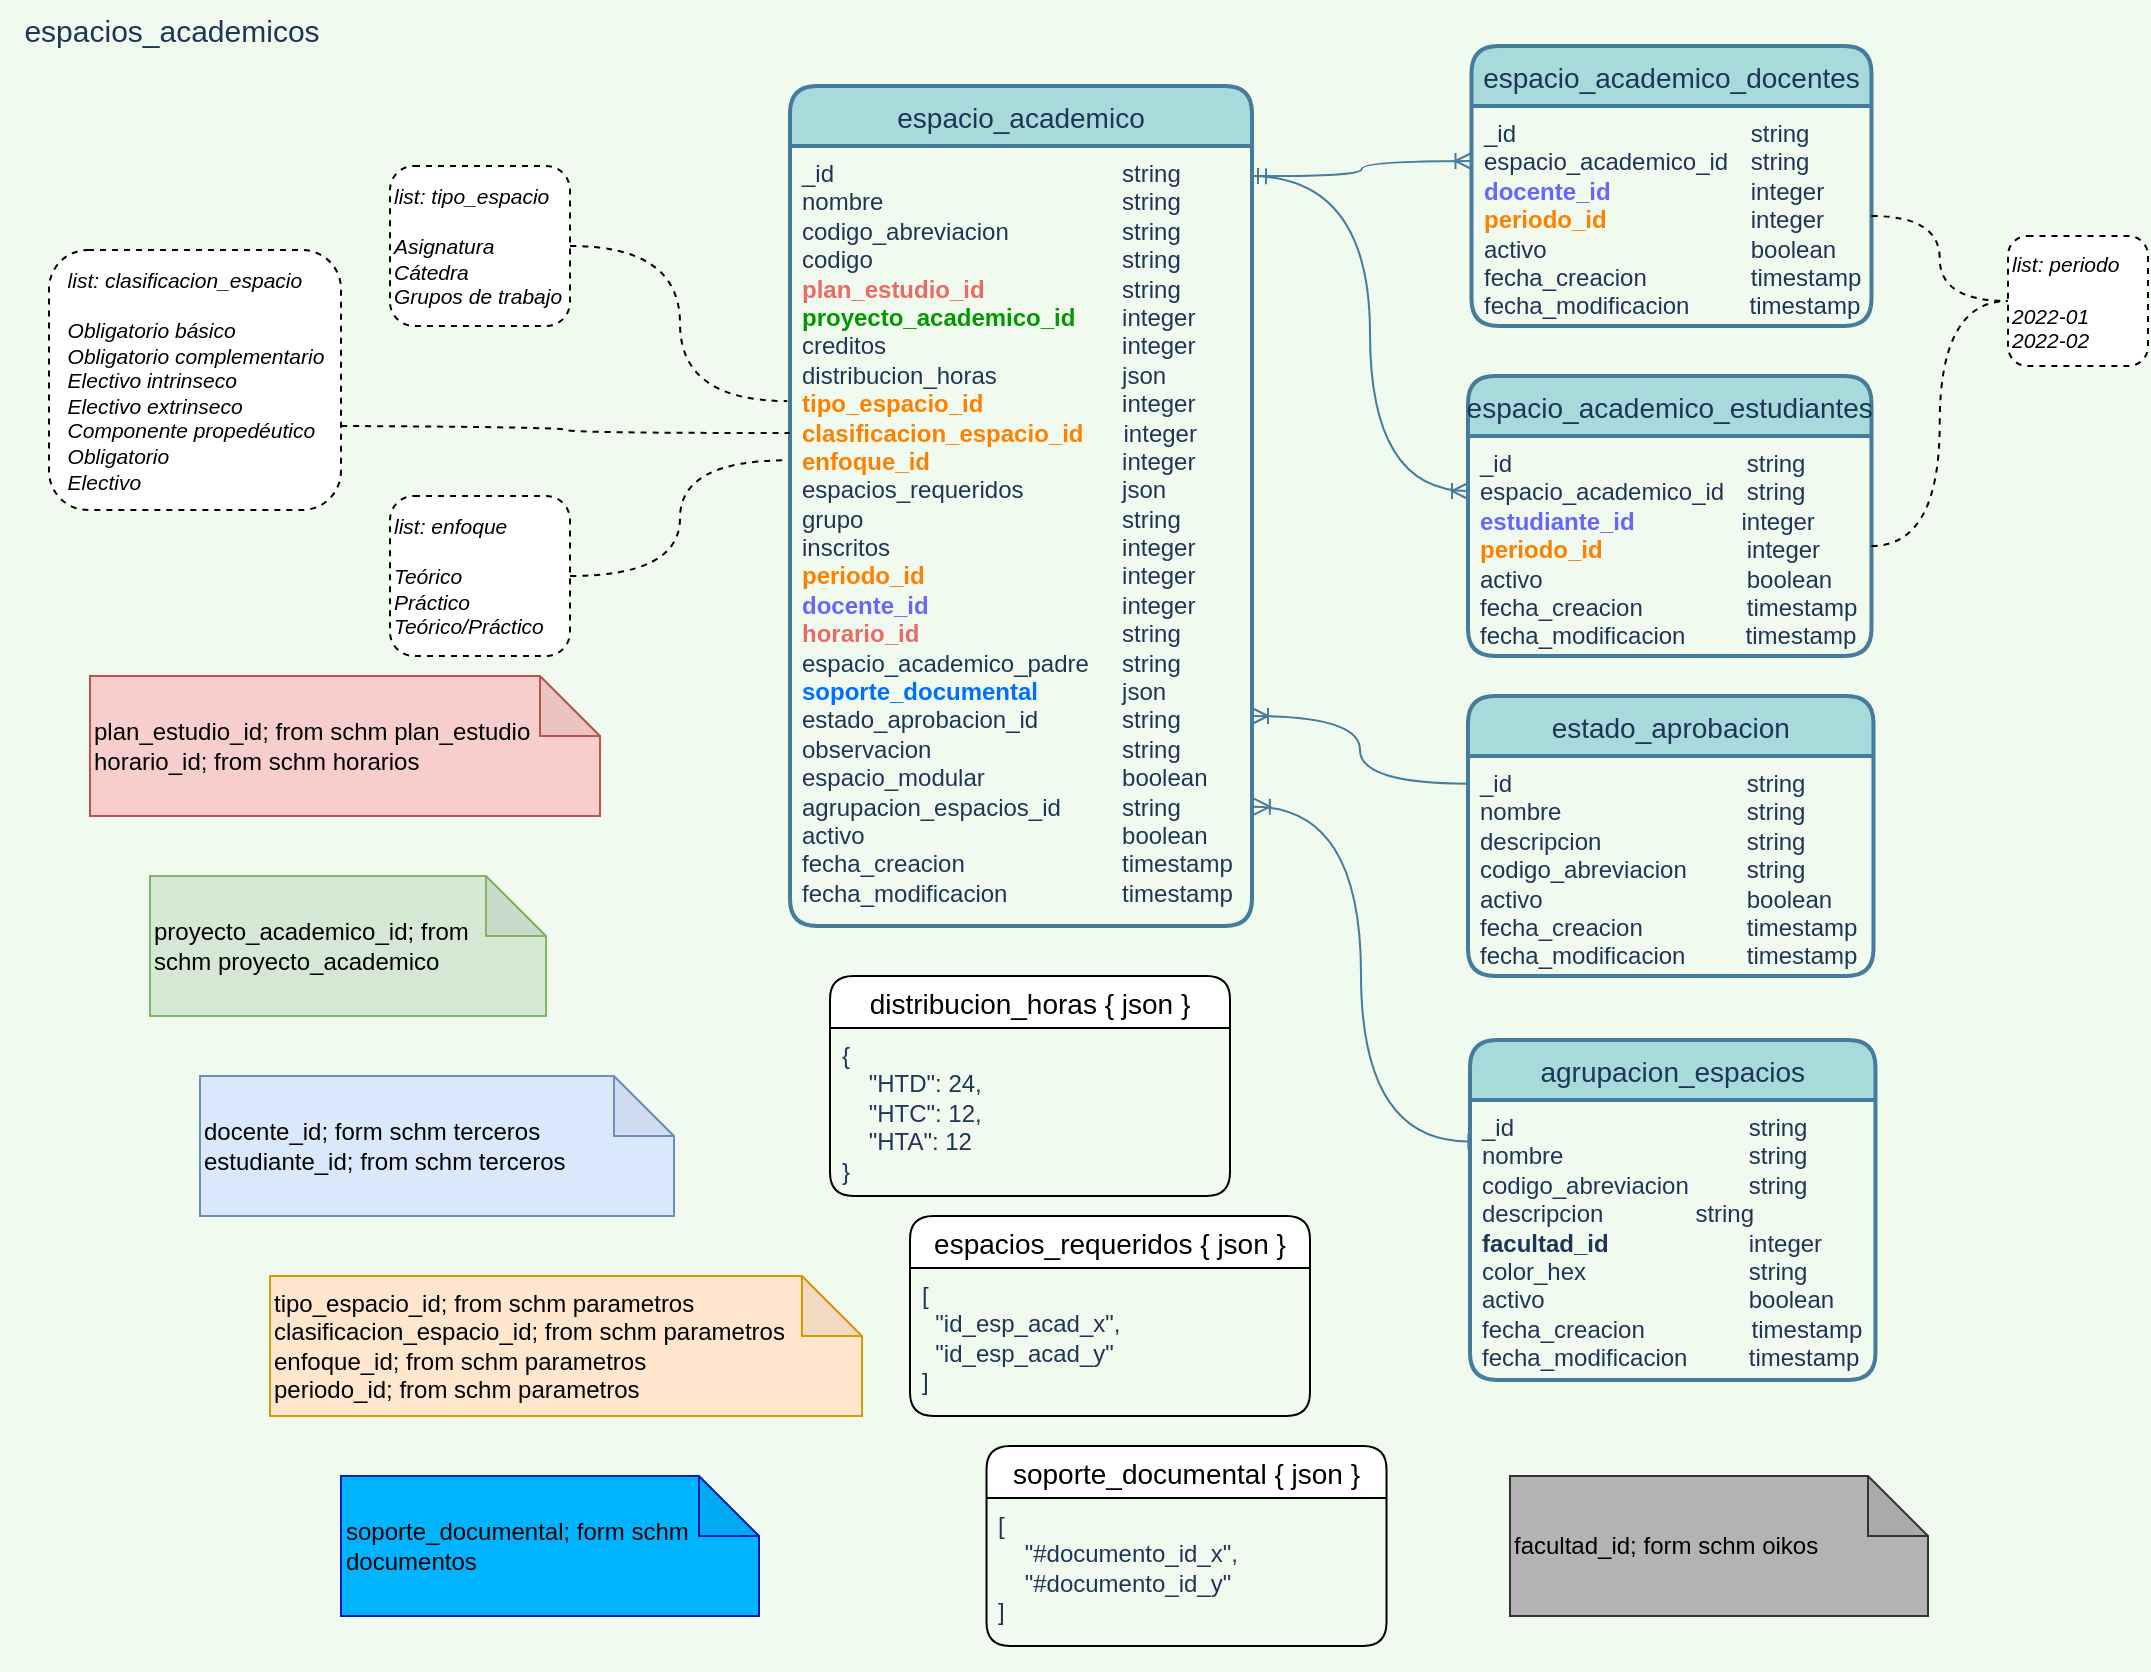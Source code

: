 <mxfile version="21.7.0" type="device">
  <diagram id="cNGxd7n7uqpriSkNn0d4" name="Page-1">
    <mxGraphModel dx="1687" dy="99" grid="1" gridSize="10" guides="1" tooltips="1" connect="1" arrows="1" fold="1" page="1" pageScale="1" pageWidth="1100" pageHeight="850" background="#F1FAEE" math="0" shadow="0">
      <root>
        <mxCell id="0" />
        <mxCell id="1" parent="0" />
        <mxCell id="QKy1RNotUIatq9yDuTOx-41" value="&lt;div&gt;tipo_espacio_id; &lt;span&gt; &lt;/span&gt;from schm parametros&lt;/div&gt;&lt;div&gt;clasificacion_espacio_id;&lt;span&gt; &lt;/span&gt;&lt;span&gt; &lt;/span&gt;from schm parametros&lt;/div&gt;&lt;div&gt;enfoque_id; from schm parametros&lt;br&gt;&lt;/div&gt;&lt;div&gt;periodo_id; from schm parametros&lt;br&gt;&lt;/div&gt;" style="shape=note;whiteSpace=wrap;html=1;backgroundOutline=1;darkOpacity=0.05;align=left;fillColor=#ffe6cc;strokeColor=#d79b00;rounded=1;" parent="1" vertex="1">
          <mxGeometry x="140" y="1493" width="296" height="70" as="geometry" />
        </mxCell>
        <mxCell id="QKy1RNotUIatq9yDuTOx-42" value="&lt;div&gt;plan_estudio_id; from schm plan_estudio&lt;/div&gt;&lt;div&gt;horario_id; from schm horarios&lt;br&gt;&lt;/div&gt;" style="shape=note;whiteSpace=wrap;html=1;backgroundOutline=1;darkOpacity=0.05;align=left;fillColor=#f8cecc;strokeColor=#b85450;rounded=1;" parent="1" vertex="1">
          <mxGeometry x="50" y="1193" width="255" height="70" as="geometry" />
        </mxCell>
        <mxCell id="QKy1RNotUIatq9yDuTOx-54" value="" style="shape=image;verticalLabelPosition=bottom;labelBackgroundColor=#F1FAEE;verticalAlign=top;aspect=fixed;imageAspect=0;image=https://img.icons8.com/color/480/mongodb.png;rounded=1;fillColor=#A8DADC;strokeColor=#457B9D;fontColor=#1D3557;" parent="1" vertex="1">
          <mxGeometry x="10" y="1590" width="100" height="100" as="geometry" />
        </mxCell>
        <mxCell id="QKy1RNotUIatq9yDuTOx-71" value="espacios_academicos" style="text;html=1;strokeColor=none;fillColor=none;align=center;verticalAlign=middle;whiteSpace=wrap;rounded=1;shadow=0;glass=0;dashed=1;sketch=0;fontSize=15;fontColor=#1D3557;" parent="1" vertex="1">
          <mxGeometry x="5.5" y="855" width="170" height="30" as="geometry" />
        </mxCell>
        <mxCell id="QKy1RNotUIatq9yDuTOx-74" value="distribucion_horas { json }" style="swimlane;fontStyle=0;childLayout=stackLayout;horizontal=1;startSize=26;horizontalStack=0;resizeParent=1;resizeParentMax=0;resizeLast=0;collapsible=1;marginBottom=0;align=center;fontSize=14;labelBackgroundColor=none;rounded=1;" parent="1" vertex="1">
          <mxGeometry x="420" y="1343" width="200" height="110" as="geometry">
            <mxRectangle x="600" y="1414" width="160" height="26" as="alternateBounds" />
          </mxGeometry>
        </mxCell>
        <mxCell id="QKy1RNotUIatq9yDuTOx-75" value="&lt;div&gt;{&lt;/div&gt;&lt;div&gt;&lt;span style=&quot;&quot;&gt;&lt;span style=&quot;&quot;&gt;&amp;nbsp;&amp;nbsp;&amp;nbsp;&amp;nbsp;&lt;/span&gt;&lt;/span&gt;&quot;HTD&quot;: 24,&lt;/div&gt;&lt;div&gt;&amp;nbsp;&amp;nbsp;&amp;nbsp; &quot;HTC&quot;: 12,&lt;div&gt;&amp;nbsp;&amp;nbsp;&amp;nbsp; &quot;HTA&quot;: 12&lt;/div&gt;&lt;div&gt;}&lt;br&gt;&lt;/div&gt;&lt;/div&gt;" style="text;strokeColor=none;fillColor=none;spacingLeft=4;spacingRight=4;overflow=hidden;rotatable=0;points=[[0,0.5],[1,0.5]];portConstraint=eastwest;fontSize=12;html=1;labelBackgroundColor=#F1FAEE;rounded=1;fontColor=#1D3557;" parent="QKy1RNotUIatq9yDuTOx-74" vertex="1">
          <mxGeometry y="26" width="200" height="84" as="geometry" />
        </mxCell>
        <mxCell id="0ntlYf6sa-X-BHwlBUvd-2" value="&lt;div&gt;docente_id;&lt;span&gt; &lt;span&gt; &lt;/span&gt;&lt;span&gt; &lt;/span&gt;&lt;/span&gt;form schm terceros&lt;/div&gt;&lt;div&gt; estudiante_id;&lt;span&gt; &lt;span&gt; &lt;/span&gt;&lt;span&gt; &lt;/span&gt;&lt;/span&gt;from schm terceros&lt;/div&gt;" style="shape=note;whiteSpace=wrap;html=1;backgroundOutline=1;darkOpacity=0.05;align=left;fillColor=#dae8fc;strokeColor=#6c8ebf;rounded=1;" parent="1" vertex="1">
          <mxGeometry x="105" y="1393" width="237" height="70" as="geometry" />
        </mxCell>
        <mxCell id="0ntlYf6sa-X-BHwlBUvd-3" value="&lt;div&gt;proyecto_academico_id; from&lt;/div&gt;&lt;div&gt;schm proyecto_academico&lt;/div&gt;" style="shape=note;whiteSpace=wrap;html=1;backgroundOutline=1;darkOpacity=0.05;align=left;fillColor=#d5e8d4;strokeColor=#82b366;rounded=1;" parent="1" vertex="1">
          <mxGeometry x="80" y="1293" width="198" height="70" as="geometry" />
        </mxCell>
        <mxCell id="0ntlYf6sa-X-BHwlBUvd-5" value="espacio_academico" style="swimlane;childLayout=stackLayout;horizontal=1;startSize=30;horizontalStack=0;fontSize=14;fontStyle=0;strokeWidth=2;resizeParent=0;resizeLast=1;shadow=0;dashed=0;align=center;fillColor=#A8DADC;strokeColor=#457B9D;fontColor=#1D3557;rounded=1;" parent="1" vertex="1">
          <mxGeometry x="400" y="898" width="231" height="420" as="geometry" />
        </mxCell>
        <mxCell id="0ntlYf6sa-X-BHwlBUvd-6" value="_id&lt;span style=&quot;&quot;&gt; &lt;/span&gt;&lt;span style=&quot;&quot;&gt; &lt;/span&gt;&lt;span style=&quot;&quot;&gt; &lt;/span&gt;&lt;span style=&quot;&quot;&gt; &lt;/span&gt;&lt;span style=&quot;&quot;&gt; &lt;/span&gt;&lt;span style=&quot;&quot;&gt; &lt;span style=&quot;&quot;&gt;&lt;span style=&quot;&quot;&gt;&amp;nbsp;&amp;nbsp;&amp;nbsp;&amp;nbsp;&lt;/span&gt;&lt;/span&gt;&lt;span style=&quot;&quot;&gt;&lt;span style=&quot;&quot;&gt;&amp;nbsp;&amp;nbsp;&amp;nbsp;&amp;nbsp;&lt;/span&gt;&lt;/span&gt;&lt;span style=&quot;&quot;&gt;&lt;span style=&quot;&quot;&gt;&amp;nbsp;&amp;nbsp;&amp;nbsp;&amp;nbsp;&lt;/span&gt;&lt;/span&gt;&lt;span style=&quot;&quot;&gt;&lt;span style=&quot;&quot;&gt;&amp;nbsp;&amp;nbsp;&amp;nbsp;&amp;nbsp;&lt;/span&gt;&lt;/span&gt;&lt;span style=&quot;&quot;&gt;&lt;span style=&quot;&quot;&gt;&amp;nbsp;&amp;nbsp;&amp;nbsp;&amp;nbsp;&lt;span style=&quot;&quot;&gt;&lt;span style=&quot;&quot;&gt;&amp;nbsp;&amp;nbsp;&amp;nbsp;&amp;nbsp;&lt;/span&gt;&lt;/span&gt;&lt;span style=&quot;&quot;&gt;&lt;span style=&quot;&quot;&gt;&amp;nbsp;&amp;nbsp;&amp;nbsp;&amp;nbsp;&lt;/span&gt;&lt;/span&gt;&lt;span style=&quot;&quot;&gt;&lt;span style=&quot;&quot;&gt;&amp;nbsp;&amp;nbsp;&amp;nbsp;&amp;nbsp;&lt;span style=&quot;white-space: pre;&quot;&gt;&#x9;&lt;/span&gt;&lt;span style=&quot;white-space: pre;&quot;&gt;&#x9;&lt;/span&gt;&lt;/span&gt;&lt;/span&gt;&lt;/span&gt;&lt;/span&gt;&lt;/span&gt;&lt;span style=&quot;&quot;&gt;&lt;/span&gt;string&lt;br&gt;&lt;div align=&quot;left&quot;&gt;nombre&lt;span style=&quot;&quot;&gt; &lt;/span&gt;&lt;span style=&quot;&quot;&gt; &lt;/span&gt;&lt;span style=&quot;&quot;&gt; &lt;/span&gt;&lt;span style=&quot;&quot;&gt; &lt;/span&gt;&lt;span style=&quot;&quot;&gt; &lt;/span&gt;&lt;span style=&quot;&quot;&gt;&lt;span style=&quot;&quot;&gt;&amp;nbsp;&amp;nbsp;&amp;nbsp;&amp;nbsp;&lt;/span&gt;&lt;/span&gt;&lt;span style=&quot;&quot;&gt;&lt;span style=&quot;&quot;&gt;&amp;nbsp;&amp;nbsp;&amp;nbsp;&amp;nbsp;&lt;/span&gt;&lt;/span&gt;&lt;span style=&quot;&quot;&gt;&lt;span style=&quot;&quot;&gt;&amp;nbsp;&amp;nbsp;&amp;nbsp;&amp;nbsp;&lt;/span&gt;&lt;/span&gt;&lt;span style=&quot;&quot;&gt;&lt;span style=&quot;&quot;&gt;&amp;nbsp;&amp;nbsp;&amp;nbsp;&amp;nbsp;&lt;/span&gt;&lt;/span&gt;&lt;span style=&quot;&quot;&gt;&lt;span style=&quot;&quot;&gt;&amp;nbsp;&amp;nbsp;&amp;nbsp;&amp;nbsp;&lt;/span&gt;&lt;/span&gt;&lt;span style=&quot;&quot;&gt;&lt;span style=&quot;&quot;&gt;&amp;nbsp;&amp;nbsp;&amp;nbsp;&amp;nbsp;&lt;/span&gt;&lt;/span&gt;&lt;span style=&quot;&quot;&gt;&lt;span style=&quot;&quot;&gt;&amp;nbsp;&amp;nbsp;&amp;nbsp;&amp;nbsp;&lt;span style=&quot;white-space: pre;&quot;&gt;&#x9;&lt;/span&gt;&lt;/span&gt;&lt;/span&gt;string&lt;/div&gt;&lt;div align=&quot;left&quot;&gt;codigo_abreviacion&lt;span style=&quot;&quot;&gt; &lt;/span&gt;&lt;span style=&quot;&quot;&gt; &lt;/span&gt;&lt;span style=&quot;&quot;&gt; &lt;span style=&quot;&quot;&gt;&lt;span style=&quot;&quot;&gt;&amp;nbsp;&amp;nbsp;&amp;nbsp;&amp;nbsp;&lt;/span&gt;&lt;/span&gt;&lt;span style=&quot;&quot;&gt;&lt;span style=&quot;&quot;&gt;&amp;nbsp;&amp;nbsp;&amp;nbsp;&amp;nbsp;&lt;span style=&quot;&quot;&gt;&lt;span style=&quot;&quot;&gt;&amp;nbsp;&amp;nbsp;&amp;nbsp;&amp;nbsp;&lt;span style=&quot;white-space: pre;&quot;&gt;&#x9;&lt;/span&gt;&lt;/span&gt;&lt;/span&gt;&lt;/span&gt;&lt;/span&gt;&lt;/span&gt;string&lt;br&gt;&lt;/div&gt;&lt;div align=&quot;left&quot;&gt;codigo&lt;span style=&quot;&quot;&gt; &lt;/span&gt;&lt;span style=&quot;&quot;&gt; &lt;/span&gt;&lt;span style=&quot;&quot;&gt; &lt;/span&gt;&lt;span style=&quot;&quot;&gt; &lt;/span&gt;&lt;span style=&quot;&quot;&gt; &lt;/span&gt;&lt;span style=&quot;&quot;&gt;&lt;span style=&quot;&quot;&gt;&amp;nbsp;&amp;nbsp;&amp;nbsp;&amp;nbsp;&lt;/span&gt;&lt;/span&gt;&lt;span style=&quot;&quot;&gt;&lt;span style=&quot;&quot;&gt;&amp;nbsp;&amp;nbsp;&amp;nbsp;&amp;nbsp;&lt;/span&gt;&lt;/span&gt;&lt;span style=&quot;&quot;&gt;&lt;span style=&quot;&quot;&gt;&amp;nbsp;&amp;nbsp;&amp;nbsp;&amp;nbsp;&lt;/span&gt;&lt;/span&gt;&lt;span style=&quot;&quot;&gt;&lt;span style=&quot;&quot;&gt;&amp;nbsp;&amp;nbsp;&amp;nbsp;&amp;nbsp;&lt;span style=&quot;&quot;&gt;&lt;span style=&quot;&quot;&gt;&amp;nbsp;&amp;nbsp;&amp;nbsp;&amp;nbsp;&lt;/span&gt;&lt;/span&gt;&lt;span style=&quot;&quot;&gt;&lt;span style=&quot;&quot;&gt;&amp;nbsp;&amp;nbsp;&amp;nbsp;&amp;nbsp;&lt;/span&gt;&lt;/span&gt;&lt;span style=&quot;&quot;&gt;&lt;span style=&quot;&quot;&gt;&amp;nbsp;&amp;nbsp;&amp;nbsp;&amp;nbsp;&lt;span style=&quot;white-space: pre;&quot;&gt;&#x9;&lt;/span&gt;&lt;/span&gt;&lt;/span&gt;&lt;/span&gt;&lt;/span&gt;string&lt;/div&gt;&lt;div align=&quot;left&quot;&gt;&lt;font color=&quot;#EA6B66&quot;&gt;&lt;b&gt;plan_estudio_id&lt;/b&gt;&lt;/font&gt;&lt;span style=&quot;&quot;&gt; &lt;/span&gt;&lt;span style=&quot;&quot;&gt; &lt;/span&gt;&lt;span style=&quot;&quot;&gt; &lt;/span&gt;&lt;span style=&quot;&quot;&gt;&lt;span style=&quot;&quot;&gt;&amp;nbsp;&amp;nbsp;&amp;nbsp;&amp;nbsp;&lt;/span&gt;&lt;/span&gt;&lt;span style=&quot;&quot;&gt;&lt;span style=&quot;&quot;&gt;&amp;nbsp;&amp;nbsp;&amp;nbsp;&amp;nbsp;&lt;/span&gt;&lt;/span&gt;&lt;span style=&quot;&quot;&gt;&lt;span style=&quot;&quot;&gt;&amp;nbsp;&amp;nbsp;&amp;nbsp;&amp;nbsp;&lt;span style=&quot;&quot;&gt;&lt;span style=&quot;&quot;&gt;&amp;nbsp;&amp;nbsp;&amp;nbsp;&amp;nbsp;&lt;/span&gt;&lt;/span&gt;&lt;/span&gt;&lt;/span&gt;&lt;span style=&quot;white-space: pre;&quot;&gt;&#x9;&lt;/span&gt;string&lt;/div&gt;&lt;div align=&quot;left&quot;&gt;&lt;font color=&quot;#009900&quot;&gt;&lt;b&gt;proyecto_academico_id&lt;/b&gt;&lt;/font&gt; &lt;span style=&quot;&quot;&gt;&lt;span style=&quot;&quot;&gt;&amp;nbsp;&amp;nbsp;&amp;nbsp;&amp;nbsp;&lt;/span&gt;&lt;/span&gt;&lt;span style=&quot;white-space: pre;&quot;&gt;&#x9;&lt;/span&gt;integer&lt;br&gt;&lt;/div&gt;&lt;div align=&quot;left&quot;&gt;creditos&lt;span style=&quot;&quot;&gt; &lt;/span&gt;&lt;span style=&quot;&quot;&gt; &lt;/span&gt;&lt;span style=&quot;&quot;&gt; &lt;/span&gt;&lt;span style=&quot;&quot;&gt; &lt;/span&gt;&lt;span style=&quot;&quot;&gt; &lt;/span&gt;&lt;span style=&quot;&quot;&gt;&lt;span style=&quot;&quot;&gt;&amp;nbsp;&amp;nbsp;&amp;nbsp;&amp;nbsp;&lt;/span&gt;&lt;/span&gt;&lt;span style=&quot;&quot;&gt;&lt;span style=&quot;&quot;&gt;&amp;nbsp;&amp;nbsp;&amp;nbsp;&amp;nbsp;&lt;/span&gt;&lt;/span&gt;&lt;span style=&quot;&quot;&gt;&lt;span style=&quot;&quot;&gt;&amp;nbsp;&amp;nbsp;&amp;nbsp;&amp;nbsp;&lt;/span&gt;&lt;/span&gt;&lt;span style=&quot;&quot;&gt;&lt;span style=&quot;&quot;&gt;&amp;nbsp;&amp;nbsp;&amp;nbsp;&amp;nbsp;&lt;/span&gt;&lt;/span&gt;&lt;span style=&quot;&quot;&gt;&lt;span style=&quot;&quot;&gt;&amp;nbsp;&amp;nbsp;&amp;nbsp;&amp;nbsp;&lt;/span&gt;&lt;/span&gt;&lt;span style=&quot;&quot;&gt;&lt;span style=&quot;&quot;&gt;&amp;nbsp;&amp;nbsp;&amp;nbsp;&amp;nbsp;&lt;/span&gt;&lt;/span&gt;&lt;span style=&quot;&quot;&gt;&lt;span style=&quot;&quot;&gt;&amp;nbsp;&amp;nbsp;&amp;nbsp;&amp;nbsp;&lt;/span&gt;&lt;/span&gt;&lt;span style=&quot;white-space: pre;&quot;&gt;&#x9;&lt;/span&gt;integer&lt;/div&gt;&lt;div align=&quot;left&quot;&gt;distribucion_horas&lt;span style=&quot;&quot;&gt; &lt;/span&gt;&lt;span style=&quot;&quot;&gt; &lt;/span&gt;&lt;span style=&quot;&quot;&gt; &lt;/span&gt;&lt;span style=&quot;&quot;&gt;&lt;span style=&quot;&quot;&gt;&amp;nbsp;&amp;nbsp;&amp;nbsp;&amp;nbsp;&lt;/span&gt;&lt;/span&gt;&lt;span style=&quot;&quot;&gt;&lt;span style=&quot;&quot;&gt;&amp;nbsp;&amp;nbsp;&amp;nbsp;&amp;nbsp;&lt;span style=&quot;&quot;&gt;&lt;span style=&quot;&quot;&gt;&amp;nbsp;&amp;nbsp;&amp;nbsp;&amp;nbsp;&lt;/span&gt;&lt;/span&gt;&lt;span style=&quot;&quot;&gt;&lt;span style=&quot;&quot;&gt;&amp;nbsp;&amp;nbsp;&amp;nbsp;&amp;nbsp;&lt;/span&gt;&lt;/span&gt;&lt;/span&gt;&lt;/span&gt;&lt;span style=&quot;white-space: pre;&quot;&gt;&#x9;&lt;/span&gt;json&lt;div&gt;&lt;font color=&quot;#FF8000&quot;&gt;&lt;b&gt;tipo_espacio&lt;/b&gt;&lt;/font&gt;&lt;font color=&quot;#FF8000&quot;&gt;&lt;b&gt;_id&lt;/b&gt;&lt;/font&gt; &lt;span style=&quot;&quot;&gt;&lt;span style=&quot;&quot;&gt;&amp;nbsp;&amp;nbsp;&amp;nbsp;&amp;nbsp;&lt;/span&gt;&lt;/span&gt;&lt;span style=&quot;&quot;&gt;&lt;span style=&quot;&quot;&gt;&amp;nbsp;&amp;nbsp;&amp;nbsp;&amp;nbsp;&lt;/span&gt;&lt;/span&gt;&lt;span style=&quot;&quot;&gt;&lt;span style=&quot;&quot;&gt;&amp;nbsp;&amp;nbsp;&amp;nbsp;&amp;nbsp;&lt;/span&gt;&lt;/span&gt;&lt;span style=&quot;white-space: pre;&quot;&gt;&#x9;&lt;/span&gt;integer&lt;span style=&quot;&quot;&gt;&lt;/span&gt;&lt;/div&gt;&lt;/div&gt;&lt;div align=&quot;left&quot;&gt;&lt;font color=&quot;#FF8000&quot;&gt;&lt;b&gt;clasificacion_espacio&lt;/b&gt;&lt;/font&gt;&lt;span style=&quot;&quot;&gt;&lt;font color=&quot;#FF8000&quot;&gt;&lt;b&gt;_id&lt;/b&gt;&lt;/font&gt; &lt;span style=&quot;&quot;&gt;&lt;span style=&quot;&quot;&gt;&amp;nbsp;&amp;nbsp;&amp;nbsp;&amp;nbsp; &lt;/span&gt;&lt;/span&gt;integer&lt;/span&gt;&lt;/div&gt;&lt;div align=&quot;left&quot;&gt;&lt;font color=&quot;#FF8000&quot;&gt;&lt;b&gt;enfoque_id&lt;/b&gt;&lt;/font&gt;&lt;span style=&quot;&quot;&gt;&lt;span style=&quot;&quot;&gt;&lt;span style=&quot;&quot;&gt;&lt;span style=&quot;&quot;&gt;&amp;nbsp;&lt;/span&gt;&lt;/span&gt;&lt;/span&gt;&lt;/span&gt;&lt;span style=&quot;white-space: pre;&quot;&gt;&#x9;&lt;/span&gt;&lt;span style=&quot;white-space: pre;&quot;&gt;&#x9;&lt;/span&gt;&lt;span style=&quot;white-space: pre;&quot;&gt;&#x9;&lt;/span&gt;&lt;span style=&quot;white-space: pre;&quot;&gt;&#x9;&lt;/span&gt;integer&lt;/div&gt;&lt;div align=&quot;left&quot;&gt;espacios_requeridos &lt;span style=&quot;&quot;&gt; &lt;/span&gt;&lt;span style=&quot;&quot;&gt;&lt;span style=&quot;&quot;&gt;&amp;nbsp;&amp;nbsp;&amp;nbsp;&amp;nbsp;&lt;/span&gt;&lt;/span&gt;&lt;span style=&quot;&quot;&gt;&lt;span style=&quot;&quot;&gt;&amp;nbsp;&amp;nbsp;&amp;nbsp;&amp;nbsp;&lt;span style=&quot;&quot;&gt;&lt;span style=&quot;&quot;&gt;&amp;nbsp;&amp;nbsp;&amp;nbsp;&amp;nbsp;&lt;span style=&quot;white-space: pre;&quot;&gt;&#x9;&lt;/span&gt;&lt;/span&gt;&lt;/span&gt;&lt;/span&gt;&lt;/span&gt;json&lt;/div&gt;&lt;div align=&quot;left&quot;&gt;grupo&lt;span style=&quot;&quot;&gt;&lt;span style=&quot;&quot;&gt;&amp;nbsp;&amp;nbsp;&amp;nbsp;&amp;nbsp;&lt;/span&gt;&lt;/span&gt;&lt;span style=&quot;&quot;&gt;&lt;span style=&quot;&quot;&gt;&amp;nbsp;&amp;nbsp;&amp;nbsp;&amp;nbsp;&lt;/span&gt;&lt;/span&gt;&lt;span style=&quot;&quot;&gt;&lt;span style=&quot;&quot;&gt;&amp;nbsp;&amp;nbsp;&amp;nbsp;&amp;nbsp;&lt;/span&gt;&lt;/span&gt;&lt;span style=&quot;&quot;&gt;&lt;span style=&quot;&quot;&gt;&amp;nbsp;&amp;nbsp;&amp;nbsp;&amp;nbsp;&lt;/span&gt;&lt;/span&gt;&lt;span style=&quot;&quot;&gt;&lt;span style=&quot;&quot;&gt;&amp;nbsp;&amp;nbsp;&amp;nbsp;&amp;nbsp;&lt;span style=&quot;&quot;&gt;&lt;span style=&quot;&quot;&gt;&amp;nbsp;&amp;nbsp;&amp;nbsp;&amp;nbsp;&lt;/span&gt;&lt;/span&gt;&lt;span style=&quot;&quot;&gt;&lt;span style=&quot;&quot;&gt;&amp;nbsp;&amp;nbsp;&amp;nbsp;&amp;nbsp;&lt;/span&gt;&lt;/span&gt;&lt;span style=&quot;&quot;&gt;&lt;span style=&quot;&quot;&gt;&amp;nbsp;&amp;nbsp;&amp;nbsp;&amp;nbsp;&lt;span style=&quot;white-space: pre;&quot;&gt;&#x9;&lt;/span&gt;&lt;/span&gt;&lt;/span&gt;&lt;/span&gt;&lt;/span&gt;string&lt;/div&gt;&lt;div align=&quot;left&quot;&gt;inscritos&lt;span style=&quot;&quot;&gt;&lt;span style=&quot;&quot;&gt;&amp;nbsp;&amp;nbsp;&amp;nbsp;&amp;nbsp;&lt;/span&gt;&lt;/span&gt;&lt;span style=&quot;&quot;&gt;&lt;span style=&quot;&quot;&gt;&amp;nbsp;&amp;nbsp;&amp;nbsp;&amp;nbsp;&lt;/span&gt;&lt;/span&gt;&lt;span style=&quot;&quot;&gt;&lt;span style=&quot;&quot;&gt;&amp;nbsp;&amp;nbsp;&amp;nbsp;&amp;nbsp;&lt;/span&gt;&lt;/span&gt;&lt;span style=&quot;&quot;&gt;&lt;span style=&quot;&quot;&gt;&amp;nbsp;&amp;nbsp;&amp;nbsp;&amp;nbsp;&lt;/span&gt;&lt;/span&gt;&lt;span style=&quot;&quot;&gt;&lt;span style=&quot;&quot;&gt;&amp;nbsp;&amp;nbsp;&amp;nbsp;&amp;nbsp;&lt;span style=&quot;&quot;&gt;&lt;span style=&quot;&quot;&gt;&amp;nbsp;&amp;nbsp;&amp;nbsp;&amp;nbsp;&lt;/span&gt;&lt;/span&gt;&lt;span style=&quot;&quot;&gt;&lt;span style=&quot;&quot;&gt;&amp;nbsp;&amp;nbsp;&amp;nbsp;&amp;nbsp;&lt;span style=&quot;white-space: pre;&quot;&gt;&#x9;&lt;/span&gt;&lt;/span&gt;&lt;/span&gt;&lt;/span&gt;&lt;/span&gt;integer&lt;/div&gt;&lt;div align=&quot;left&quot;&gt;&lt;font color=&quot;#FF8000&quot;&gt;&lt;b&gt;periodo_id&lt;/b&gt;&lt;/font&gt;&lt;span style=&quot;&quot;&gt;&lt;span style=&quot;&quot;&gt; &amp;nbsp;&amp;nbsp;&amp;nbsp;&lt;/span&gt;&lt;/span&gt;&lt;span style=&quot;&quot;&gt;&lt;span style=&quot;&quot;&gt;&amp;nbsp;&amp;nbsp;&amp;nbsp;&amp;nbsp;&lt;/span&gt;&lt;/span&gt;&lt;span style=&quot;&quot;&gt;&lt;span style=&quot;&quot;&gt;&amp;nbsp;&amp;nbsp;&amp;nbsp;&amp;nbsp;&lt;/span&gt;&lt;/span&gt;&lt;span style=&quot;&quot;&gt;&lt;span style=&quot;&quot;&gt;&amp;nbsp;&amp;nbsp;&amp;nbsp; &lt;span style=&quot;&quot;&gt;&lt;span style=&quot;&quot;&gt;&amp;nbsp;&amp;nbsp;&amp;nbsp;&amp;nbsp;&lt;/span&gt;&lt;/span&gt;&lt;span style=&quot;&quot;&gt;&lt;span style=&quot;&quot;&gt;&amp;nbsp;&amp;nbsp;&amp;nbsp;&amp;nbsp;&lt;span style=&quot;white-space: pre;&quot;&gt;&#x9;&lt;/span&gt;&lt;/span&gt;&lt;/span&gt;&lt;/span&gt;&lt;/span&gt;integer&lt;/div&gt;&lt;div align=&quot;left&quot;&gt;&lt;font color=&quot;#6666FF&quot;&gt;&lt;b&gt;docente_id&lt;/b&gt;&lt;/font&gt;&lt;span style=&quot;&quot;&gt;&lt;span style=&quot;&quot;&gt;&amp;nbsp;&amp;nbsp;&amp;nbsp;&amp;nbsp;&lt;/span&gt;&lt;/span&gt;&lt;span style=&quot;&quot;&gt;&lt;span style=&quot;&quot;&gt;&amp;nbsp;&amp;nbsp;&amp;nbsp;&amp;nbsp;&lt;/span&gt;&lt;/span&gt;&lt;span style=&quot;&quot;&gt;&lt;span style=&quot;&quot;&gt;&amp;nbsp;&amp;nbsp;&amp;nbsp;&amp;nbsp;&lt;/span&gt;&lt;/span&gt;&lt;span style=&quot;&quot;&gt;&lt;span style=&quot;&quot;&gt;&amp;nbsp;&amp;nbsp;&amp;nbsp; &lt;span style=&quot;&quot;&gt;&lt;span style=&quot;&quot;&gt;&amp;nbsp;&amp;nbsp;&amp;nbsp;&amp;nbsp;&lt;/span&gt;&lt;/span&gt;&lt;span style=&quot;&quot;&gt;&lt;span style=&quot;&quot;&gt;&amp;nbsp;&amp;nbsp;&amp;nbsp;&amp;nbsp;&lt;span style=&quot;white-space: pre;&quot;&gt;&#x9;&lt;/span&gt;&lt;/span&gt;&lt;/span&gt;&lt;/span&gt;&lt;/span&gt;integer&lt;/div&gt;&lt;div align=&quot;left&quot;&gt;&lt;font color=&quot;#EA6B66&quot;&gt;&lt;b&gt;horario_id&lt;/b&gt;&lt;/font&gt;&lt;span style=&quot;&quot;&gt;&lt;span style=&quot;&quot;&gt;&amp;nbsp;&amp;nbsp;&amp;nbsp;&amp;nbsp;&lt;/span&gt;&lt;/span&gt;&lt;span style=&quot;&quot;&gt;&lt;span style=&quot;&quot;&gt;&amp;nbsp;&amp;nbsp;&amp;nbsp;&amp;nbsp;&lt;/span&gt;&lt;/span&gt;&lt;span style=&quot;&quot;&gt;&lt;span style=&quot;&quot;&gt;&amp;nbsp;&amp;nbsp;&amp;nbsp;&amp;nbsp;&lt;/span&gt;&lt;/span&gt;&lt;span style=&quot;&quot;&gt;&lt;span style=&quot;&quot;&gt;&amp;nbsp;&amp;nbsp;&amp;nbsp; &lt;/span&gt;&lt;/span&gt;&lt;span style=&quot;&quot;&gt;&lt;span style=&quot;&quot;&gt;&amp;nbsp;&amp;nbsp;&amp;nbsp;&amp;nbsp;&lt;/span&gt;&lt;/span&gt;&lt;span style=&quot;&quot;&gt;&lt;span style=&quot;&quot;&gt;&amp;nbsp;&amp;nbsp;&amp;nbsp;&amp;nbsp;&lt;span style=&quot;white-space: pre;&quot;&gt;&#x9;&lt;/span&gt;&lt;/span&gt;&lt;/span&gt;string&lt;/div&gt;&lt;div align=&quot;left&quot;&gt;espacio_academico_padre&lt;span style=&quot;&quot;&gt;&lt;span style=&quot;&quot;&gt;&amp;nbsp;&amp;nbsp; &lt;/span&gt;&lt;/span&gt;&lt;span style=&quot;white-space: pre;&quot;&gt;&#x9;&lt;/span&gt;string&lt;/div&gt;&lt;div align=&quot;left&quot;&gt;&lt;b&gt;&lt;font color=&quot;#006fff&quot;&gt;soporte_documental&lt;/font&gt;&lt;/b&gt; &lt;span style=&quot;&quot;&gt;&lt;span style=&quot;&quot;&gt;&amp;nbsp;&amp;nbsp;&amp;nbsp;&amp;nbsp;&lt;/span&gt;&lt;/span&gt;&lt;span style=&quot;&quot;&gt;&lt;span style=&quot;&quot;&gt;&amp;nbsp;&amp;nbsp;&amp;nbsp;&amp;nbsp;&lt;/span&gt;&lt;/span&gt;&lt;span style=&quot;white-space: pre;&quot;&gt;&#x9;&lt;/span&gt;json&lt;/div&gt;&lt;div align=&quot;left&quot;&gt;estado_aprobacion_id &lt;span style=&quot;&quot;&gt;&lt;span style=&quot;&quot;&gt;&amp;nbsp;&amp;nbsp;&amp;nbsp;&amp;nbsp;&lt;/span&gt;&lt;/span&gt;&lt;span style=&quot;&quot;&gt;&lt;span style=&quot;&quot;&gt;&amp;nbsp;&amp;nbsp;&amp;nbsp;&amp;nbsp;&lt;/span&gt;&lt;span style=&quot;white-space: pre;&quot;&gt;&#x9;&lt;/span&gt;string&lt;/span&gt;&lt;/div&gt;&lt;div align=&quot;left&quot;&gt;observacion &lt;span style=&quot;&quot;&gt;&lt;span style=&quot;&quot;&gt;&amp;nbsp;&amp;nbsp;&amp;nbsp;&amp;nbsp;&lt;/span&gt;&lt;/span&gt;&lt;span style=&quot;&quot;&gt;&lt;span style=&quot;&quot;&gt;&amp;nbsp;&amp;nbsp;&amp;nbsp;&amp;nbsp;&lt;/span&gt;&lt;/span&gt;&lt;span style=&quot;&quot;&gt;&lt;span style=&quot;&quot;&gt;&amp;nbsp;&amp;nbsp;&amp;nbsp;&amp;nbsp;&lt;/span&gt;&lt;/span&gt;&lt;span style=&quot;&quot;&gt;&lt;span style=&quot;&quot;&gt;&amp;nbsp;&amp;nbsp;&amp;nbsp;&amp;nbsp;&lt;span style=&quot;white-space: pre;&quot;&gt;&#x9;&lt;/span&gt;&lt;span style=&quot;white-space: pre;&quot;&gt;&#x9;&lt;/span&gt;&lt;/span&gt;&lt;/span&gt;string&lt;/div&gt;&lt;div align=&quot;left&quot;&gt;espacio_modular&lt;span style=&quot;white-space: pre;&quot;&gt;&#x9;&lt;/span&gt;&lt;span style=&quot;white-space: pre;&quot;&gt;&#x9;&lt;/span&gt;&lt;span style=&quot;white-space: pre;&quot;&gt;&#x9;&lt;/span&gt;boolean&lt;/div&gt;&lt;div align=&quot;left&quot;&gt;agrupacion_espacios_id&lt;span style=&quot;white-space: pre;&quot;&gt;&#x9;&lt;/span&gt;&lt;span style=&quot;white-space: pre;&quot;&gt;&#x9;&lt;/span&gt;string&lt;br&gt;&lt;/div&gt;&lt;div align=&quot;left&quot;&gt;activo&lt;span style=&quot;&quot;&gt; &lt;/span&gt;&lt;span style=&quot;&quot;&gt; &lt;/span&gt;&lt;span style=&quot;&quot;&gt; &lt;/span&gt;&lt;span style=&quot;&quot;&gt; &lt;/span&gt;&lt;span style=&quot;&quot;&gt; &lt;span style=&quot;&quot;&gt;&lt;span style=&quot;&quot;&gt;&amp;nbsp;&amp;nbsp;&amp;nbsp;&amp;nbsp;&lt;/span&gt;&lt;/span&gt;&lt;span style=&quot;&quot;&gt;&lt;span style=&quot;&quot;&gt;&amp;nbsp;&amp;nbsp;&amp;nbsp;&amp;nbsp;&lt;/span&gt;&lt;/span&gt;&lt;span style=&quot;&quot;&gt;&lt;span style=&quot;&quot;&gt;&amp;nbsp;&amp;nbsp;&amp;nbsp;&amp;nbsp;&lt;/span&gt;&lt;/span&gt;&lt;span style=&quot;&quot;&gt;&lt;span style=&quot;&quot;&gt;&amp;nbsp;&amp;nbsp;&amp;nbsp;&amp;nbsp;&lt;/span&gt;&lt;/span&gt;&lt;span style=&quot;&quot;&gt;&lt;span style=&quot;&quot;&gt;&amp;nbsp;&amp;nbsp;&amp;nbsp;&amp;nbsp;&lt;span style=&quot;&quot;&gt;&lt;span style=&quot;&quot;&gt;&amp;nbsp;&amp;nbsp;&amp;nbsp;&amp;nbsp;&lt;/span&gt;&lt;/span&gt;&lt;span style=&quot;&quot;&gt;&lt;span style=&quot;&quot;&gt;&amp;nbsp;&amp;nbsp;&amp;nbsp;&amp;nbsp;&lt;/span&gt;&lt;/span&gt;&lt;span style=&quot;&quot;&gt;&lt;span style=&quot;&quot;&gt;&amp;nbsp;&amp;nbsp;&amp;nbsp;&amp;nbsp;&lt;span style=&quot;white-space: pre;&quot;&gt;&#x9;&lt;/span&gt;&lt;/span&gt;&lt;/span&gt;&lt;/span&gt;&lt;/span&gt;&lt;/span&gt;boolean&lt;/div&gt;&lt;div align=&quot;left&quot;&gt;fecha_creacion&lt;span style=&quot;&quot;&gt; &lt;/span&gt;&lt;span style=&quot;&quot;&gt; &lt;/span&gt;&lt;span style=&quot;&quot;&gt; &lt;span style=&quot;&quot;&gt;&lt;span style=&quot;&quot;&gt;&amp;nbsp;&amp;nbsp;&amp;nbsp;&amp;nbsp;&lt;/span&gt;&lt;/span&gt;&lt;span style=&quot;&quot;&gt;&lt;span style=&quot;&quot;&gt;&amp;nbsp;&amp;nbsp;&amp;nbsp;&amp;nbsp;&lt;/span&gt;&lt;/span&gt;&lt;span style=&quot;&quot;&gt;&lt;span style=&quot;&quot;&gt;&amp;nbsp;&amp;nbsp;&amp;nbsp;&amp;nbsp;&lt;span style=&quot;&quot;&gt;&lt;span style=&quot;&quot;&gt;&amp;nbsp;&amp;nbsp;&amp;nbsp;&amp;nbsp;&lt;/span&gt;&lt;/span&gt;&lt;span style=&quot;&quot;&gt;&lt;span style=&quot;&quot;&gt;&amp;nbsp;&amp;nbsp;&amp;nbsp;&amp;nbsp;&lt;span style=&quot;white-space: pre;&quot;&gt;&#x9;&lt;/span&gt;&lt;/span&gt;&lt;/span&gt;&lt;/span&gt;&lt;/span&gt;&lt;/span&gt;timestamp&lt;br&gt;fecha_modificacion&lt;span style=&quot;&quot;&gt; &lt;/span&gt;&lt;span style=&quot;&quot;&gt; &lt;/span&gt;&lt;span style=&quot;&quot;&gt; &lt;span style=&quot;&quot;&gt;&lt;span style=&quot;&quot;&gt;&amp;nbsp;&amp;nbsp;&amp;nbsp;&amp;nbsp;&lt;/span&gt;&lt;/span&gt;&lt;span style=&quot;&quot;&gt;&lt;span style=&quot;&quot;&gt;&amp;nbsp;&amp;nbsp;&amp;nbsp;&amp;nbsp;&lt;span style=&quot;&quot;&gt;&lt;span style=&quot;&quot;&gt;&amp;nbsp;&amp;nbsp;&amp;nbsp;&amp;nbsp;&lt;/span&gt;&lt;/span&gt;&lt;/span&gt;&lt;/span&gt;&lt;/span&gt;&lt;span style=&quot;white-space: pre;&quot;&gt;&#x9;&lt;/span&gt;timestamp&lt;/div&gt;" style="align=left;strokeColor=none;fillColor=none;spacingLeft=4;fontSize=12;verticalAlign=top;resizable=0;rotatable=0;part=1;labelBackgroundColor=none;labelBorderColor=none;html=1;fontColor=#1D3557;rounded=1;" parent="0ntlYf6sa-X-BHwlBUvd-5" vertex="1">
          <mxGeometry y="30" width="231" height="390" as="geometry" />
        </mxCell>
        <mxCell id="0ntlYf6sa-X-BHwlBUvd-7" value="espacio_academico_estudiantes" style="swimlane;childLayout=stackLayout;horizontal=1;startSize=30;horizontalStack=0;fontSize=14;fontStyle=0;strokeWidth=2;resizeParent=0;resizeLast=1;shadow=0;dashed=0;align=center;fillColor=#A8DADC;strokeColor=#457B9D;fontColor=#1D3557;rounded=1;" parent="1" vertex="1">
          <mxGeometry x="739" y="1043" width="201.74" height="140" as="geometry" />
        </mxCell>
        <mxCell id="0ntlYf6sa-X-BHwlBUvd-8" value="_id&lt;span style=&quot;&quot;&gt; &lt;/span&gt;&lt;span style=&quot;&quot;&gt; &lt;/span&gt;&lt;span style=&quot;&quot;&gt; &lt;/span&gt;&lt;span style=&quot;&quot;&gt; &lt;/span&gt;&lt;span style=&quot;&quot;&gt; &lt;/span&gt;&lt;span style=&quot;&quot;&gt; &lt;span style=&quot;&quot;&gt;&lt;span style=&quot;&quot;&gt;&amp;nbsp;&amp;nbsp;&amp;nbsp;&amp;nbsp;&lt;/span&gt;&lt;/span&gt;&lt;span style=&quot;&quot;&gt;&lt;span style=&quot;&quot;&gt;&amp;nbsp;&amp;nbsp;&amp;nbsp;&amp;nbsp;&lt;/span&gt;&lt;/span&gt;&lt;span style=&quot;&quot;&gt;&lt;span style=&quot;&quot;&gt;&amp;nbsp;&amp;nbsp;&amp;nbsp;&amp;nbsp;&lt;/span&gt;&lt;/span&gt;&lt;span style=&quot;&quot;&gt;&lt;span style=&quot;&quot;&gt;&amp;nbsp;&amp;nbsp;&amp;nbsp;&amp;nbsp;&lt;/span&gt;&lt;/span&gt;&lt;span style=&quot;&quot;&gt;&lt;span style=&quot;&quot;&gt;&amp;nbsp;&amp;nbsp;&amp;nbsp;&amp;nbsp;&lt;/span&gt;&lt;/span&gt;&lt;/span&gt;&lt;span style=&quot;&quot;&gt;&lt;/span&gt;&lt;span style=&quot;white-space: pre;&quot;&gt;&#x9;&lt;/span&gt;&lt;span style=&quot;white-space: pre;&quot;&gt;&#x9;&lt;/span&gt;string&lt;br&gt;espacio_academico_id&lt;span style=&quot;white-space: pre;&quot;&gt;&#x9;&lt;/span&gt;string&lt;br&gt;&lt;font color=&quot;#6666FF&quot;&gt;&lt;b&gt;estudiante_id&lt;/b&gt;&lt;/font&gt;&lt;span style=&quot;&quot;&gt;&lt;span style=&quot;&quot;&gt;&amp;nbsp;&amp;nbsp;&amp;nbsp;&amp;nbsp;&lt;/span&gt;&lt;/span&gt;&lt;span style=&quot;&quot;&gt;&lt;span style=&quot;&quot;&gt;&amp;nbsp;&amp;nbsp;&amp;nbsp;&amp;nbsp;&lt;/span&gt;&lt;/span&gt;&lt;span style=&quot;&quot;&gt;&lt;span style=&quot;&quot;&gt;&amp;nbsp;&amp;nbsp;&amp;nbsp;&amp;nbsp;&lt;/span&gt;&lt;/span&gt;&lt;span style=&quot;&quot;&gt;&lt;span style=&quot;&quot;&gt;&amp;nbsp;&amp;nbsp;&amp;nbsp; &lt;/span&gt;&lt;/span&gt;integer&lt;div&gt;&lt;div&gt;&lt;font color=&quot;#FF8000&quot;&gt;&lt;b&gt;periodo_id&lt;/b&gt;&lt;/font&gt;&lt;span style=&quot;&quot;&gt;&lt;/span&gt;&lt;span style=&quot;&quot;&gt;&lt;span style=&quot;&quot;&gt;&amp;nbsp;&amp;nbsp;&amp;nbsp;&amp;nbsp;&lt;/span&gt;&lt;/span&gt;&lt;span style=&quot;&quot;&gt;&lt;span style=&quot;&quot;&gt;&amp;nbsp;&amp;nbsp;&amp;nbsp;&amp;nbsp;&lt;/span&gt;&lt;/span&gt;&lt;span style=&quot;&quot;&gt;&lt;span style=&quot;&quot;&gt;&amp;nbsp;&amp;nbsp;&amp;nbsp; &lt;span style=&quot;white-space: pre;&quot;&gt;&#x9;&lt;/span&gt;&lt;span style=&quot;white-space: pre;&quot;&gt;&#x9;&lt;/span&gt;&lt;/span&gt;&lt;/span&gt;integer&lt;/div&gt;activo&lt;span style=&quot;&quot;&gt; &lt;/span&gt;&lt;span style=&quot;&quot;&gt; &lt;/span&gt;&lt;span style=&quot;&quot;&gt; &lt;/span&gt;&lt;span style=&quot;&quot;&gt; &lt;/span&gt;&lt;span style=&quot;&quot;&gt; &lt;span style=&quot;&quot;&gt;&lt;span style=&quot;&quot;&gt;&amp;nbsp;&amp;nbsp;&amp;nbsp;&amp;nbsp;&lt;/span&gt;&lt;/span&gt;&lt;span style=&quot;&quot;&gt;&lt;span style=&quot;&quot;&gt;&amp;nbsp;&amp;nbsp;&amp;nbsp;&amp;nbsp;&lt;/span&gt;&lt;/span&gt;&lt;span style=&quot;&quot;&gt;&lt;span style=&quot;&quot;&gt;&amp;nbsp;&amp;nbsp;&amp;nbsp;&amp;nbsp;&lt;/span&gt;&lt;/span&gt;&lt;span style=&quot;&quot;&gt;&lt;span style=&quot;&quot;&gt;&amp;nbsp;&amp;nbsp;&amp;nbsp;&amp;nbsp;&lt;/span&gt;&lt;/span&gt;&lt;span style=&quot;&quot;&gt;&lt;span style=&quot;&quot;&gt;&amp;nbsp;&amp;nbsp;&amp;nbsp;&amp;nbsp;&lt;span style=&quot;white-space: pre;&quot;&gt;&#x9;&lt;/span&gt;&lt;span style=&quot;white-space: pre;&quot;&gt;&#x9;&lt;/span&gt;&lt;/span&gt;&lt;/span&gt;&lt;/span&gt;boolean&lt;/div&gt;fecha_creacion&lt;span style=&quot;&quot;&gt; &lt;/span&gt;&lt;span style=&quot;&quot;&gt; &lt;/span&gt;&lt;span style=&quot;&quot;&gt; &lt;span style=&quot;&quot;&gt;&lt;span style=&quot;&quot;&gt;&amp;nbsp;&amp;nbsp;&amp;nbsp;&amp;nbsp;&lt;/span&gt;&lt;/span&gt;&lt;span style=&quot;&quot;&gt;&lt;span style=&quot;&quot;&gt;&amp;nbsp;&amp;nbsp;&amp;nbsp;&amp;nbsp;&lt;/span&gt;&lt;/span&gt;&lt;span style=&quot;&quot;&gt;&lt;span style=&quot;&quot;&gt;&amp;nbsp;&amp;nbsp;&amp;nbsp;&amp;nbsp;&lt;span style=&quot;white-space: pre;&quot;&gt;&#x9;&lt;/span&gt;&lt;/span&gt;&lt;/span&gt;&lt;/span&gt;timestamp&lt;br&gt;fecha_modificacion&lt;span style=&quot;&quot;&gt; &lt;/span&gt;&lt;span style=&quot;&quot;&gt; &lt;/span&gt;&lt;span style=&quot;&quot;&gt; &lt;span style=&quot;&quot;&gt;&lt;span style=&quot;&quot;&gt;&amp;nbsp;&amp;nbsp;&amp;nbsp;&amp;nbsp;&lt;/span&gt;&lt;/span&gt;&lt;span style=&quot;&quot;&gt;&lt;span style=&quot;&quot;&gt;&amp;nbsp;&amp;nbsp;&amp;nbsp; &lt;span style=&quot;white-space: pre;&quot;&gt;t&lt;/span&gt;&lt;/span&gt;&lt;/span&gt;&lt;/span&gt;imestamp" style="align=left;strokeColor=none;fillColor=none;spacingLeft=4;fontSize=12;verticalAlign=top;resizable=0;rotatable=0;part=1;labelBackgroundColor=none;labelBorderColor=none;html=1;fontColor=#1D3557;rounded=1;" parent="0ntlYf6sa-X-BHwlBUvd-7" vertex="1">
          <mxGeometry y="30" width="201.74" height="110" as="geometry" />
        </mxCell>
        <mxCell id="0ntlYf6sa-X-BHwlBUvd-11" value="" style="edgeStyle=orthogonalEdgeStyle;rounded=0;orthogonalLoop=1;jettySize=auto;html=1;curved=1;dashed=1;entryX=-0.001;entryY=0.368;entryDx=0;entryDy=0;entryPerimeter=0;endArrow=none;endFill=0;" parent="1" target="0ntlYf6sa-X-BHwlBUvd-6" edge="1">
          <mxGeometry relative="1" as="geometry">
            <mxPoint x="175.5" y="1068" as="sourcePoint" />
          </mxGeometry>
        </mxCell>
        <mxCell id="0ntlYf6sa-X-BHwlBUvd-9" value="&lt;div style=&quot;font-size: 10.5px;&quot; align=&quot;left&quot;&gt;&lt;font style=&quot;font-size: 10.5px;&quot;&gt;&lt;i style=&quot;font-size: 10.5px;&quot;&gt;list: clasificacion_espacio&lt;/i&gt;&lt;/font&gt;&lt;/div&gt;&lt;div style=&quot;font-size: 10.5px;&quot; align=&quot;left&quot;&gt;&lt;font style=&quot;font-size: 10.5px;&quot;&gt;&lt;i style=&quot;font-size: 10.5px;&quot;&gt;&lt;br style=&quot;font-size: 10.5px;&quot;&gt;&lt;/i&gt;&lt;/font&gt;&lt;/div&gt;&lt;div style=&quot;font-size: 10.5px;&quot; align=&quot;left&quot;&gt;&lt;font style=&quot;font-size: 10.5px;&quot;&gt;&lt;i style=&quot;font-size: 10.5px;&quot;&gt;Obligatorio básico&lt;/i&gt;&lt;/font&gt;&lt;/div&gt;&lt;div style=&quot;font-size: 10.5px;&quot; align=&quot;left&quot;&gt;&lt;font style=&quot;font-size: 10.5px;&quot;&gt;&lt;i style=&quot;font-size: 10.5px;&quot;&gt;Obligatorio complementario&lt;/i&gt;&lt;/font&gt;&lt;/div&gt;&lt;div style=&quot;font-size: 10.5px;&quot; align=&quot;left&quot;&gt;&lt;font style=&quot;font-size: 10.5px;&quot;&gt;&lt;i style=&quot;font-size: 10.5px;&quot;&gt;Electivo intrinseco&lt;/i&gt;&lt;/font&gt;&lt;/div&gt;&lt;div style=&quot;font-size: 10.5px;&quot; align=&quot;left&quot;&gt;&lt;font style=&quot;font-size: 10.5px;&quot;&gt;&lt;i style=&quot;font-size: 10.5px;&quot;&gt;Electivo extrinseco&lt;/i&gt;&lt;/font&gt;&lt;/div&gt;&lt;div style=&quot;font-size: 10.5px;&quot; align=&quot;left&quot;&gt;&lt;font style=&quot;font-size: 10.5px;&quot;&gt;&lt;i style=&quot;font-size: 10.5px;&quot;&gt;Componente propedéutico&lt;/i&gt;&lt;/font&gt;&lt;/div&gt;&lt;div style=&quot;font-size: 10.5px;&quot; align=&quot;left&quot;&gt;&lt;font style=&quot;font-size: 10.5px;&quot;&gt;&lt;i style=&quot;font-size: 10.5px;&quot;&gt;Obligatorio&lt;/i&gt;&lt;/font&gt;&lt;/div&gt;&lt;div style=&quot;font-size: 10.5px;&quot; align=&quot;left&quot;&gt;&lt;font style=&quot;font-size: 10.5px;&quot;&gt;&lt;i style=&quot;font-size: 10.5px;&quot;&gt;Electivo&lt;/i&gt;&lt;font style=&quot;font-size: 10.5px;&quot;&gt;&lt;br style=&quot;font-size: 10.5px;&quot;&gt;&lt;/font&gt;&lt;/font&gt;&lt;/div&gt;" style="rounded=1;whiteSpace=wrap;html=1;dashed=1;fontSize=10.5;" parent="1" vertex="1">
          <mxGeometry x="29.5" y="980" width="146" height="130" as="geometry" />
        </mxCell>
        <mxCell id="0ntlYf6sa-X-BHwlBUvd-12" value="&lt;div style=&quot;font-size: 10.5px;&quot;&gt;&lt;font style=&quot;font-size: 10.5px;&quot;&gt;&lt;i style=&quot;font-size: 10.5px;&quot;&gt;list: periodo&lt;/i&gt;&lt;/font&gt;&lt;/div&gt;&lt;div style=&quot;font-size: 10.5px;&quot;&gt;&lt;font style=&quot;font-size: 10.5px;&quot;&gt;&lt;i style=&quot;font-size: 10.5px;&quot;&gt;&lt;br style=&quot;font-size: 10.5px;&quot;&gt;&lt;/i&gt;&lt;/font&gt;&lt;/div&gt;&lt;div&gt;&lt;i&gt;2022-01&lt;/i&gt;&lt;/div&gt;&lt;div&gt;&lt;i&gt;2022-02&lt;br&gt;&lt;/i&gt;&lt;/div&gt;" style="rounded=1;whiteSpace=wrap;html=1;dashed=1;fontSize=10.5;align=left;" parent="1" vertex="1">
          <mxGeometry x="1009" y="973" width="70" height="65" as="geometry" />
        </mxCell>
        <mxCell id="0ntlYf6sa-X-BHwlBUvd-15" style="edgeStyle=orthogonalEdgeStyle;rounded=0;orthogonalLoop=1;jettySize=auto;html=1;entryX=0;entryY=0.5;entryDx=0;entryDy=0;exitX=1;exitY=0.5;exitDx=0;exitDy=0;endArrow=none;endFill=0;curved=1;dashed=1;" parent="1" source="0ntlYf6sa-X-BHwlBUvd-8" target="0ntlYf6sa-X-BHwlBUvd-12" edge="1">
          <mxGeometry relative="1" as="geometry" />
        </mxCell>
        <mxCell id="0ntlYf6sa-X-BHwlBUvd-17" value="&lt;font style=&quot;font-size: 10.5px;&quot;&gt;&lt;i style=&quot;font-size: 10.5px;&quot;&gt;list: tipo_espacio&lt;/i&gt;&lt;/font&gt;&lt;br&gt;&lt;br&gt;&lt;i&gt;Asignatura&lt;/i&gt;&lt;br&gt;&lt;i&gt;Cátedra&lt;/i&gt;&lt;br&gt;&lt;i&gt;Grupos de trabajo&lt;/i&gt;" style="rounded=1;whiteSpace=wrap;html=1;dashed=1;fontSize=10.5;align=left;" parent="1" vertex="1">
          <mxGeometry x="200" y="938" width="90" height="80" as="geometry" />
        </mxCell>
        <mxCell id="0ntlYf6sa-X-BHwlBUvd-18" value="" style="edgeStyle=orthogonalEdgeStyle;rounded=0;orthogonalLoop=1;jettySize=auto;html=1;curved=1;dashed=1;entryX=-0.006;entryY=0.327;entryDx=0;entryDy=0;entryPerimeter=0;endArrow=none;endFill=0;exitX=1;exitY=0.5;exitDx=0;exitDy=0;" parent="1" source="0ntlYf6sa-X-BHwlBUvd-17" target="0ntlYf6sa-X-BHwlBUvd-6" edge="1">
          <mxGeometry relative="1" as="geometry">
            <mxPoint x="221" y="1235" as="sourcePoint" />
            <mxPoint x="394" y="1349" as="targetPoint" />
          </mxGeometry>
        </mxCell>
        <mxCell id="0ntlYf6sa-X-BHwlBUvd-19" value="espacios_requeridos { json }" style="swimlane;fontStyle=0;childLayout=stackLayout;horizontal=1;startSize=26;horizontalStack=0;resizeParent=1;resizeParentMax=0;resizeLast=0;collapsible=1;marginBottom=0;align=center;fontSize=14;labelBackgroundColor=none;rounded=1;" parent="1" vertex="1">
          <mxGeometry x="460" y="1463" width="200" height="100" as="geometry">
            <mxRectangle x="600" y="1414" width="160" height="26" as="alternateBounds" />
          </mxGeometry>
        </mxCell>
        <mxCell id="0ntlYf6sa-X-BHwlBUvd-20" value="[&lt;br&gt;&amp;nbsp; &quot;id_esp_acad_x&quot;,&lt;br&gt;&amp;nbsp; &quot;id_esp_acad_y&quot;&lt;br&gt;]" style="text;strokeColor=none;fillColor=none;spacingLeft=4;spacingRight=4;overflow=hidden;rotatable=0;points=[[0,0.5],[1,0.5]];portConstraint=eastwest;fontSize=12;html=1;labelBackgroundColor=#F1FAEE;rounded=1;fontColor=#1D3557;" parent="0ntlYf6sa-X-BHwlBUvd-19" vertex="1">
          <mxGeometry y="26" width="200" height="74" as="geometry" />
        </mxCell>
        <mxCell id="0ntlYf6sa-X-BHwlBUvd-21" value="soporte_documental { json }" style="swimlane;fontStyle=0;childLayout=stackLayout;horizontal=1;startSize=26;horizontalStack=0;resizeParent=1;resizeParentMax=0;resizeLast=0;collapsible=1;marginBottom=0;align=center;fontSize=14;labelBackgroundColor=none;rounded=1;" parent="1" vertex="1">
          <mxGeometry x="498.26" y="1578" width="200" height="100" as="geometry">
            <mxRectangle x="600" y="1414" width="160" height="26" as="alternateBounds" />
          </mxGeometry>
        </mxCell>
        <mxCell id="0ntlYf6sa-X-BHwlBUvd-22" value="[&lt;br&gt;&amp;nbsp;&amp;nbsp; &amp;nbsp;&quot;#documento_id_x&quot;,&lt;br&gt;&amp;nbsp;&amp;nbsp; &amp;nbsp;&quot;#documento_id_y&quot;&lt;br&gt;]" style="text;strokeColor=none;fillColor=none;spacingLeft=4;spacingRight=4;overflow=hidden;rotatable=0;points=[[0,0.5],[1,0.5]];portConstraint=eastwest;fontSize=12;html=1;labelBackgroundColor=#F1FAEE;rounded=1;fontColor=#1D3557;" parent="0ntlYf6sa-X-BHwlBUvd-21" vertex="1">
          <mxGeometry y="26" width="200" height="74" as="geometry" />
        </mxCell>
        <mxCell id="0ntlYf6sa-X-BHwlBUvd-23" value="&lt;div&gt;&lt;font color=&quot;#000000&quot;&gt;soporte_documental;&lt;span&gt; &lt;span&gt; &lt;/span&gt;&lt;span&gt; &lt;/span&gt;&lt;/span&gt;form schm documentos&lt;/font&gt;&lt;/div&gt;" style="shape=note;whiteSpace=wrap;html=1;backgroundOutline=1;darkOpacity=0.05;align=left;fillColor=#00B3FF;strokeColor=#001DBC;rounded=1;fontColor=#ffffff;" parent="1" vertex="1">
          <mxGeometry x="175.5" y="1593" width="209" height="70" as="geometry" />
        </mxCell>
        <mxCell id="aEe7doURwa6tZN5WOV06-3" value="estado_aprobacion" style="swimlane;childLayout=stackLayout;horizontal=1;startSize=30;horizontalStack=0;fontSize=14;fontStyle=0;strokeWidth=2;resizeParent=0;resizeLast=1;shadow=0;dashed=0;align=center;fillColor=#A8DADC;strokeColor=#457B9D;fontColor=#1D3557;rounded=1;" parent="1" vertex="1">
          <mxGeometry x="739" y="1203" width="202.74" height="140" as="geometry" />
        </mxCell>
        <mxCell id="aEe7doURwa6tZN5WOV06-4" value="_id&lt;span style=&quot;&quot;&gt; &lt;/span&gt;&lt;span style=&quot;&quot;&gt; &lt;/span&gt;&lt;span style=&quot;&quot;&gt; &lt;/span&gt;&lt;span style=&quot;&quot;&gt; &lt;/span&gt;&lt;span style=&quot;&quot;&gt; &lt;/span&gt;&lt;span style=&quot;&quot;&gt; &lt;span style=&quot;&quot;&gt;&lt;span style=&quot;&quot;&gt;&amp;nbsp;&amp;nbsp;&amp;nbsp;&amp;nbsp;&lt;/span&gt;&lt;/span&gt;&lt;span style=&quot;&quot;&gt;&lt;span style=&quot;&quot;&gt;&amp;nbsp;&amp;nbsp;&amp;nbsp;&amp;nbsp;&lt;/span&gt;&lt;/span&gt;&lt;span style=&quot;&quot;&gt;&lt;span style=&quot;&quot;&gt;&amp;nbsp;&amp;nbsp;&amp;nbsp;&amp;nbsp;&lt;/span&gt;&lt;/span&gt;&lt;span style=&quot;&quot;&gt;&lt;span style=&quot;&quot;&gt;&amp;nbsp;&amp;nbsp;&amp;nbsp;&amp;nbsp;&lt;/span&gt;&lt;/span&gt;&lt;span style=&quot;&quot;&gt;&lt;span style=&quot;&quot;&gt;&amp;nbsp;&amp;nbsp;&amp;nbsp;&amp;nbsp;&lt;/span&gt;&lt;/span&gt;&lt;/span&gt;&lt;span style=&quot;&quot;&gt;&lt;/span&gt;&lt;span style=&quot;white-space: pre;&quot;&gt;&#x9;&lt;/span&gt;&lt;span style=&quot;white-space: pre;&quot;&gt;&#x9;&lt;/span&gt;string&lt;br&gt;&lt;div&gt;nombre&lt;span style=&quot;&quot;&gt;&lt;/span&gt;&lt;span style=&quot;white-space: pre;&quot;&gt;&#x9;&lt;/span&gt;&lt;span style=&quot;white-space: pre;&quot;&gt;&#x9;&lt;/span&gt;&lt;span style=&quot;white-space: pre;&quot;&gt;&#x9;&lt;/span&gt;&lt;span style=&quot;white-space: pre;&quot;&gt;&#x9;&lt;/span&gt;string&lt;/div&gt;&lt;div&gt;descripcion &lt;span style=&quot;white-space: pre;&quot;&gt;&#x9;&lt;/span&gt;&lt;span style=&quot;white-space: pre;&quot;&gt;&#x9;&lt;/span&gt;&lt;span style=&quot;white-space: pre;&quot;&gt;&#x9;&lt;/span&gt;string&lt;/div&gt;&lt;div&gt;codigo_abreviacion &lt;span style=&quot;white-space: pre;&quot;&gt;&#x9;&lt;/span&gt;string&lt;br&gt;&lt;/div&gt;&lt;div&gt;activo&lt;span style=&quot;&quot;&gt; &lt;/span&gt;&lt;span style=&quot;&quot;&gt; &lt;/span&gt;&lt;span style=&quot;&quot;&gt; &lt;/span&gt;&lt;span style=&quot;&quot;&gt; &lt;/span&gt;&lt;span style=&quot;&quot;&gt; &lt;span style=&quot;&quot;&gt;&lt;span style=&quot;&quot;&gt;&amp;nbsp;&amp;nbsp;&amp;nbsp;&amp;nbsp;&lt;/span&gt;&lt;/span&gt;&lt;span style=&quot;&quot;&gt;&lt;span style=&quot;&quot;&gt;&amp;nbsp;&amp;nbsp;&amp;nbsp;&amp;nbsp;&lt;/span&gt;&lt;/span&gt;&lt;span style=&quot;&quot;&gt;&lt;span style=&quot;&quot;&gt;&amp;nbsp;&amp;nbsp;&amp;nbsp;&amp;nbsp;&lt;/span&gt;&lt;/span&gt;&lt;span style=&quot;&quot;&gt;&lt;span style=&quot;&quot;&gt;&amp;nbsp;&amp;nbsp;&amp;nbsp;&amp;nbsp;&lt;/span&gt;&lt;/span&gt;&lt;span style=&quot;&quot;&gt;&lt;span style=&quot;&quot;&gt;&amp;nbsp;&amp;nbsp;&amp;nbsp;&amp;nbsp;&lt;span style=&quot;white-space: pre;&quot;&gt;&#x9;&lt;/span&gt;&lt;span style=&quot;white-space: pre;&quot;&gt;&#x9;&lt;/span&gt;&lt;/span&gt;&lt;/span&gt;&lt;/span&gt;boolean&lt;/div&gt;&lt;div&gt;fecha_creacion&lt;span style=&quot;&quot;&gt; &lt;/span&gt;&lt;span style=&quot;&quot;&gt; &lt;/span&gt;&lt;span style=&quot;&quot;&gt; &lt;span style=&quot;&quot;&gt;&lt;span style=&quot;&quot;&gt;&amp;nbsp;&amp;nbsp;&amp;nbsp;&amp;nbsp;&lt;/span&gt;&lt;/span&gt;&lt;span style=&quot;&quot;&gt;&lt;span style=&quot;&quot;&gt;&amp;nbsp;&amp;nbsp;&amp;nbsp;&amp;nbsp;&lt;/span&gt;&lt;/span&gt;&lt;span style=&quot;&quot;&gt;&lt;span style=&quot;&quot;&gt;&amp;nbsp;&amp;nbsp;&amp;nbsp;&amp;nbsp;&lt;span style=&quot;white-space: pre;&quot;&gt;&#x9;&lt;/span&gt;&lt;/span&gt;&lt;/span&gt;&lt;/span&gt;timestamp&lt;/div&gt;fecha_modificacion &lt;span style=&quot;white-space: pre;&quot;&gt;&#x9;&lt;/span&gt;timestamp" style="align=left;strokeColor=none;fillColor=none;spacingLeft=4;fontSize=12;verticalAlign=top;resizable=0;rotatable=0;part=1;labelBackgroundColor=none;labelBorderColor=none;html=1;fontColor=#1D3557;rounded=1;" parent="aEe7doURwa6tZN5WOV06-3" vertex="1">
          <mxGeometry y="30" width="202.74" height="110" as="geometry" />
        </mxCell>
        <mxCell id="aEe7doURwa6tZN5WOV06-6" style="edgeStyle=orthogonalEdgeStyle;rounded=0;orthogonalLoop=1;jettySize=auto;html=1;entryX=0.002;entryY=0.126;entryDx=0;entryDy=0;curved=1;endArrow=baseDash;endFill=0;startArrow=ERoneToMany;startFill=0;strokeColor=#457B9D;entryPerimeter=0;exitX=1;exitY=0.75;exitDx=0;exitDy=0;" parent="1" source="0ntlYf6sa-X-BHwlBUvd-5" target="aEe7doURwa6tZN5WOV06-4" edge="1">
          <mxGeometry relative="1" as="geometry">
            <mxPoint x="630" y="1313" as="sourcePoint" />
            <mxPoint x="716.77" y="1271.99" as="targetPoint" />
          </mxGeometry>
        </mxCell>
        <mxCell id="aEe7doURwa6tZN5WOV06-8" value="&lt;div style=&quot;font-size: 10.5px;&quot;&gt;&lt;font style=&quot;font-size: 10.5px;&quot;&gt;&lt;i style=&quot;font-size: 10.5px;&quot;&gt;list: enfoque&lt;/i&gt;&lt;/font&gt;&lt;/div&gt;&lt;div style=&quot;font-size: 10.5px;&quot;&gt;&lt;font style=&quot;font-size: 10.5px;&quot;&gt;&lt;i style=&quot;font-size: 10.5px;&quot;&gt;&lt;br style=&quot;font-size: 10.5px;&quot;&gt;&lt;/i&gt;&lt;/font&gt;&lt;/div&gt;&lt;div&gt;&lt;i&gt;Teórico&lt;/i&gt;&lt;/div&gt;&lt;div&gt;&lt;i&gt;Práctico&lt;/i&gt;&lt;/div&gt;&lt;div&gt;&lt;i&gt;Teórico/Práctico&lt;br&gt;&lt;/i&gt;&lt;/div&gt;" style="rounded=1;whiteSpace=wrap;html=1;dashed=1;fontSize=10.5;align=left;" parent="1" vertex="1">
          <mxGeometry x="200" y="1103" width="90" height="80" as="geometry" />
        </mxCell>
        <mxCell id="UVxek9YxGZvhagBn8ap8-2" value="espacio_academico_docentes" style="swimlane;childLayout=stackLayout;horizontal=1;startSize=30;horizontalStack=0;fontSize=14;fontStyle=0;strokeWidth=2;resizeParent=0;resizeLast=1;shadow=0;dashed=0;align=center;fillColor=#A8DADC;strokeColor=#457B9D;fontColor=#1D3557;rounded=1;" vertex="1" parent="1">
          <mxGeometry x="740.74" y="878" width="200" height="140" as="geometry" />
        </mxCell>
        <mxCell id="UVxek9YxGZvhagBn8ap8-3" value="_id&lt;span style=&quot;&quot;&gt; &lt;/span&gt;&lt;span style=&quot;&quot;&gt; &lt;/span&gt;&lt;span style=&quot;&quot;&gt; &lt;/span&gt;&lt;span style=&quot;&quot;&gt; &lt;/span&gt;&lt;span style=&quot;&quot;&gt; &lt;/span&gt;&lt;span style=&quot;&quot;&gt; &lt;span style=&quot;&quot;&gt;&lt;span style=&quot;&quot;&gt;&amp;nbsp;&amp;nbsp;&amp;nbsp;&amp;nbsp;&lt;/span&gt;&lt;/span&gt;&lt;span style=&quot;&quot;&gt;&lt;span style=&quot;&quot;&gt;&amp;nbsp;&amp;nbsp;&amp;nbsp;&amp;nbsp;&lt;/span&gt;&lt;/span&gt;&lt;span style=&quot;&quot;&gt;&lt;span style=&quot;&quot;&gt;&amp;nbsp;&amp;nbsp;&amp;nbsp;&amp;nbsp;&lt;/span&gt;&lt;/span&gt;&lt;span style=&quot;&quot;&gt;&lt;span style=&quot;&quot;&gt;&amp;nbsp;&amp;nbsp;&amp;nbsp;&amp;nbsp;&lt;/span&gt;&lt;/span&gt;&lt;span style=&quot;&quot;&gt;&lt;span style=&quot;&quot;&gt;&amp;nbsp;&amp;nbsp;&amp;nbsp;&amp;nbsp;&lt;/span&gt;&lt;/span&gt;&lt;/span&gt;&lt;span style=&quot;&quot;&gt;&lt;/span&gt;&lt;span style=&quot;white-space: pre;&quot;&gt;&#x9;&lt;/span&gt;&lt;span style=&quot;white-space: pre;&quot;&gt;&#x9;&lt;/span&gt;string&lt;br&gt;espacio_academico_id&lt;span style=&quot;&quot;&gt;&lt;/span&gt;&lt;span style=&quot;white-space: pre;&quot;&gt;&#x9;&lt;/span&gt;string&lt;br&gt;&lt;font color=&quot;#6666FF&quot;&gt;&lt;b&gt;docente_id&lt;span style=&quot;white-space: pre;&quot;&gt;&#x9;&lt;/span&gt;&lt;/b&gt;&lt;/font&gt;&lt;span style=&quot;&quot;&gt;&lt;span style=&quot;&quot;&gt;&amp;nbsp;&amp;nbsp;&amp;nbsp;&amp;nbsp;&lt;/span&gt;&lt;/span&gt;&lt;span style=&quot;&quot;&gt;&lt;span style=&quot;&quot;&gt;&amp;nbsp;&amp;nbsp;&amp;nbsp;&amp;nbsp;&lt;/span&gt;&lt;/span&gt;&lt;span style=&quot;&quot;&gt;&lt;span style=&quot;&quot;&gt;&amp;nbsp;&amp;nbsp;&amp;nbsp;&amp;nbsp;&lt;/span&gt;&lt;/span&gt;&lt;span style=&quot;&quot;&gt;&lt;span style=&quot;&quot;&gt;&amp;nbsp;&amp;nbsp;&amp;nbsp; &lt;/span&gt;&lt;/span&gt;integer&lt;div&gt;&lt;div&gt;&lt;font color=&quot;#FF8000&quot;&gt;&lt;b&gt;periodo_id&lt;/b&gt;&lt;/font&gt;&lt;span style=&quot;&quot;&gt;&lt;/span&gt;&lt;span style=&quot;&quot;&gt;&lt;span style=&quot;&quot;&gt;&amp;nbsp;&amp;nbsp;&amp;nbsp;&amp;nbsp;&lt;/span&gt;&lt;/span&gt;&lt;span style=&quot;&quot;&gt;&lt;span style=&quot;&quot;&gt;&amp;nbsp;&amp;nbsp;&amp;nbsp;&amp;nbsp;&lt;/span&gt;&lt;/span&gt;&lt;span style=&quot;&quot;&gt;&lt;span style=&quot;&quot;&gt;&amp;nbsp;&amp;nbsp;&amp;nbsp; &lt;span style=&quot;white-space: pre;&quot;&gt;&#x9;&lt;/span&gt;&lt;span style=&quot;white-space: pre;&quot;&gt;&#x9;&lt;/span&gt;&lt;/span&gt;&lt;/span&gt;integer&lt;/div&gt;activo&lt;span style=&quot;&quot;&gt; &lt;/span&gt;&lt;span style=&quot;&quot;&gt; &lt;/span&gt;&lt;span style=&quot;&quot;&gt; &lt;/span&gt;&lt;span style=&quot;&quot;&gt; &lt;/span&gt;&lt;span style=&quot;&quot;&gt; &lt;span style=&quot;&quot;&gt;&lt;span style=&quot;&quot;&gt;&amp;nbsp;&amp;nbsp;&amp;nbsp;&amp;nbsp;&lt;/span&gt;&lt;/span&gt;&lt;span style=&quot;&quot;&gt;&lt;span style=&quot;&quot;&gt;&amp;nbsp;&amp;nbsp;&amp;nbsp;&amp;nbsp;&lt;/span&gt;&lt;/span&gt;&lt;span style=&quot;&quot;&gt;&lt;span style=&quot;&quot;&gt;&amp;nbsp;&amp;nbsp;&amp;nbsp;&amp;nbsp;&lt;/span&gt;&lt;/span&gt;&lt;span style=&quot;&quot;&gt;&lt;span style=&quot;&quot;&gt;&amp;nbsp;&amp;nbsp;&amp;nbsp;&amp;nbsp;&lt;/span&gt;&lt;/span&gt;&lt;span style=&quot;&quot;&gt;&lt;span style=&quot;&quot;&gt;&amp;nbsp;&amp;nbsp;&amp;nbsp;&amp;nbsp;&lt;span style=&quot;white-space: pre;&quot;&gt;&#x9;&lt;/span&gt;&lt;span style=&quot;white-space: pre;&quot;&gt;&#x9;&lt;/span&gt;&lt;/span&gt;&lt;/span&gt;&lt;/span&gt;boolean&lt;/div&gt;fecha_creacion&lt;span style=&quot;&quot;&gt; &lt;/span&gt;&lt;span style=&quot;&quot;&gt; &lt;/span&gt;&lt;span style=&quot;&quot;&gt; &lt;span style=&quot;&quot;&gt;&lt;span style=&quot;&quot;&gt;&amp;nbsp;&amp;nbsp;&amp;nbsp;&amp;nbsp;&lt;/span&gt;&lt;/span&gt;&lt;span style=&quot;&quot;&gt;&lt;span style=&quot;&quot;&gt;&amp;nbsp;&amp;nbsp;&amp;nbsp;&amp;nbsp;&lt;/span&gt;&lt;/span&gt;&lt;span style=&quot;&quot;&gt;&lt;span style=&quot;&quot;&gt;&amp;nbsp;&amp;nbsp;&amp;nbsp;&amp;nbsp;&lt;span style=&quot;white-space: pre;&quot;&gt;&#x9;&lt;/span&gt;&lt;/span&gt;&lt;/span&gt;&lt;/span&gt;timestamp&lt;br&gt;fecha_modificacion&lt;span style=&quot;&quot;&gt; &lt;/span&gt;&lt;span style=&quot;&quot;&gt; &lt;/span&gt;&lt;span style=&quot;&quot;&gt; &lt;span style=&quot;&quot;&gt;&lt;span style=&quot;&quot;&gt;&amp;nbsp;&amp;nbsp;&amp;nbsp;&amp;nbsp;&lt;/span&gt;&lt;/span&gt;&lt;span style=&quot;&quot;&gt;&lt;span style=&quot;&quot;&gt;&amp;nbsp;&amp;nbsp;&amp;nbsp; &lt;/span&gt;&lt;/span&gt;&lt;/span&gt;timestamp" style="align=left;strokeColor=none;fillColor=none;spacingLeft=4;fontSize=12;verticalAlign=top;resizable=0;rotatable=0;part=1;labelBackgroundColor=none;labelBorderColor=none;html=1;fontColor=#1D3557;rounded=1;" vertex="1" parent="UVxek9YxGZvhagBn8ap8-2">
          <mxGeometry y="30" width="200" height="110" as="geometry" />
        </mxCell>
        <mxCell id="UVxek9YxGZvhagBn8ap8-4" value="agrupacion_espacios" style="swimlane;childLayout=stackLayout;horizontal=1;startSize=30;horizontalStack=0;fontSize=14;fontStyle=0;strokeWidth=2;resizeParent=0;resizeLast=1;shadow=0;dashed=0;align=center;fillColor=#A8DADC;strokeColor=#457B9D;fontColor=#1D3557;rounded=1;" vertex="1" parent="1">
          <mxGeometry x="740" y="1375" width="202.74" height="170" as="geometry" />
        </mxCell>
        <mxCell id="UVxek9YxGZvhagBn8ap8-5" value="_id&lt;span style=&quot;&quot;&gt; &lt;/span&gt;&lt;span style=&quot;&quot;&gt; &lt;/span&gt;&lt;span style=&quot;&quot;&gt; &lt;/span&gt;&lt;span style=&quot;&quot;&gt; &lt;/span&gt;&lt;span style=&quot;&quot;&gt; &lt;/span&gt;&lt;span style=&quot;&quot;&gt; &lt;span style=&quot;&quot;&gt;&lt;span style=&quot;&quot;&gt;&amp;nbsp;&amp;nbsp;&amp;nbsp;&amp;nbsp;&lt;/span&gt;&lt;/span&gt;&lt;span style=&quot;&quot;&gt;&lt;span style=&quot;&quot;&gt;&amp;nbsp;&amp;nbsp;&amp;nbsp;&amp;nbsp;&lt;/span&gt;&lt;/span&gt;&lt;span style=&quot;&quot;&gt;&lt;span style=&quot;&quot;&gt;&amp;nbsp;&amp;nbsp;&amp;nbsp;&amp;nbsp;&lt;/span&gt;&lt;/span&gt;&lt;span style=&quot;&quot;&gt;&lt;span style=&quot;&quot;&gt;&amp;nbsp;&amp;nbsp;&amp;nbsp;&amp;nbsp;&lt;/span&gt;&lt;/span&gt;&lt;span style=&quot;&quot;&gt;&lt;span style=&quot;&quot;&gt;&amp;nbsp;&amp;nbsp;&amp;nbsp;&amp;nbsp;&lt;/span&gt;&lt;/span&gt;&lt;/span&gt;&lt;span style=&quot;&quot;&gt;&lt;/span&gt;&lt;span style=&quot;&quot;&gt;&lt;span style=&quot;white-space: pre;&quot;&gt;&amp;nbsp;&amp;nbsp;&amp;nbsp;&amp;nbsp;&lt;/span&gt;&lt;/span&gt;&lt;span style=&quot;&quot;&gt;&lt;span style=&quot;white-space: pre;&quot;&gt;&amp;nbsp;&amp;nbsp;&amp;nbsp;&amp;nbsp;&lt;span style=&quot;white-space: pre;&quot;&gt;&#x9;&lt;/span&gt;&lt;/span&gt;&lt;/span&gt;string&lt;br&gt;&lt;div&gt;nombre&lt;span style=&quot;&quot;&gt;&lt;/span&gt;&lt;span style=&quot;&quot;&gt;&lt;span style=&quot;white-space: pre;&quot;&gt;&amp;nbsp;&amp;nbsp;&amp;nbsp;&amp;nbsp;&lt;/span&gt;&lt;/span&gt;&lt;span style=&quot;&quot;&gt;&lt;span style=&quot;white-space: pre;&quot;&gt;&amp;nbsp;&amp;nbsp;&amp;nbsp;&amp;nbsp;&lt;/span&gt;&lt;/span&gt;&lt;span style=&quot;&quot;&gt;&lt;span style=&quot;white-space: pre;&quot;&gt;&amp;nbsp;&amp;nbsp;&amp;nbsp;&amp;nbsp;&lt;/span&gt;&lt;/span&gt;&lt;span style=&quot;&quot;&gt;&lt;span style=&quot;white-space: pre;&quot;&gt;&amp;nbsp;&amp;nbsp;&amp;nbsp;&amp;nbsp;&lt;/span&gt;&lt;/span&gt;&lt;span style=&quot;white-space: pre;&quot;&gt;&#x9;&lt;/span&gt;&lt;span style=&quot;white-space: pre;&quot;&gt;&#x9;&lt;/span&gt;string&lt;/div&gt;&lt;div&gt;codigo_abreviacion &lt;span style=&quot;white-space: pre;&quot;&gt;&#x9;&lt;/span&gt;string&lt;/div&gt;&lt;div&gt;descripcion &lt;span style=&quot;&quot;&gt;&lt;span style=&quot;white-space: pre;&quot;&gt;&amp;nbsp;&amp;nbsp;&amp;nbsp;&amp;nbsp;&lt;/span&gt;&lt;/span&gt;&lt;span style=&quot;&quot;&gt;&lt;span style=&quot;white-space: pre;&quot;&gt;&amp;nbsp;&amp;nbsp;&amp;nbsp;&amp;nbsp;&lt;/span&gt;&lt;/span&gt;&lt;span style=&quot;&quot;&gt;&lt;span style=&quot;white-space: pre;&quot;&gt;&amp;nbsp;&amp;nbsp;&amp;nbsp;&amp;nbsp;&lt;/span&gt;&lt;/span&gt;&lt;span style=&quot;white-space: pre;&quot;&gt;&#x9;&lt;/span&gt;string&lt;/div&gt;&lt;div&gt;&lt;b&gt;facultad_id&lt;/b&gt;&lt;span style=&quot;white-space: pre;&quot;&gt;&#x9;&lt;span style=&quot;white-space: pre;&quot;&gt;&#x9;&lt;/span&gt;&lt;span style=&quot;white-space: pre;&quot;&gt;&#x9;&lt;/span&gt;&lt;/span&gt;integer&lt;/div&gt;&lt;div&gt;color_hex&lt;span style=&quot;white-space: pre;&quot;&gt;&#x9;&lt;/span&gt;&lt;span style=&quot;white-space: pre;&quot;&gt;&#x9;&lt;/span&gt;&lt;span style=&quot;white-space: pre;&quot;&gt;&#x9;&lt;/span&gt;string&lt;br&gt;&lt;/div&gt;&lt;div&gt;activo&lt;span style=&quot;&quot;&gt; &lt;/span&gt;&lt;span style=&quot;&quot;&gt; &lt;/span&gt;&lt;span style=&quot;&quot;&gt; &lt;/span&gt;&lt;span style=&quot;&quot;&gt; &lt;/span&gt;&lt;span style=&quot;&quot;&gt; &lt;span style=&quot;&quot;&gt;&lt;span style=&quot;&quot;&gt;&amp;nbsp;&amp;nbsp;&amp;nbsp;&amp;nbsp;&lt;/span&gt;&lt;/span&gt;&lt;span style=&quot;&quot;&gt;&lt;span style=&quot;&quot;&gt;&amp;nbsp;&amp;nbsp;&amp;nbsp;&amp;nbsp;&lt;/span&gt;&lt;/span&gt;&lt;span style=&quot;&quot;&gt;&lt;span style=&quot;&quot;&gt;&amp;nbsp;&amp;nbsp;&amp;nbsp;&amp;nbsp;&lt;/span&gt;&lt;/span&gt;&lt;span style=&quot;&quot;&gt;&lt;span style=&quot;&quot;&gt;&amp;nbsp;&amp;nbsp;&amp;nbsp;&amp;nbsp;&lt;/span&gt;&lt;/span&gt;&lt;span style=&quot;&quot;&gt;&lt;span style=&quot;&quot;&gt;&amp;nbsp;&amp;nbsp;&amp;nbsp;&amp;nbsp;&lt;span style=&quot;&quot;&gt;&lt;span style=&quot;white-space: pre;&quot;&gt;&amp;nbsp;&amp;nbsp;&amp;nbsp;&amp;nbsp;&lt;/span&gt;&lt;/span&gt;&lt;span style=&quot;&quot;&gt;&lt;span style=&quot;white-space: pre;&quot;&gt;&amp;nbsp;&amp;nbsp;&amp;nbsp;&amp;nbsp;&lt;/span&gt;&lt;/span&gt;&lt;/span&gt;&lt;/span&gt;&lt;/span&gt;&lt;span style=&quot;white-space: pre;&quot;&gt;&#x9;&lt;/span&gt;boolean&lt;/div&gt;&lt;div&gt;fecha_creacion&lt;span style=&quot;&quot;&gt; &lt;/span&gt;&lt;span style=&quot;&quot;&gt; &lt;/span&gt;&lt;span style=&quot;&quot;&gt; &lt;span style=&quot;&quot;&gt;&lt;span style=&quot;&quot;&gt;&amp;nbsp;&amp;nbsp;&amp;nbsp;&amp;nbsp;&lt;/span&gt;&lt;/span&gt;&lt;span style=&quot;&quot;&gt;&lt;span style=&quot;&quot;&gt;&amp;nbsp;&amp;nbsp;&amp;nbsp;&amp;nbsp;&lt;/span&gt;&lt;/span&gt;&lt;span style=&quot;&quot;&gt;&lt;span style=&quot;&quot;&gt;&amp;nbsp;&amp;nbsp;&amp;nbsp;&amp;nbsp;&lt;span style=&quot;&quot;&gt;&lt;span style=&quot;white-space: pre;&quot;&gt;&amp;nbsp;&amp;nbsp;&amp;nbsp;&lt;/span&gt;&lt;/span&gt;&lt;/span&gt;&lt;/span&gt;&lt;/span&gt;timestamp&lt;/div&gt;fecha_modificacion &lt;span style=&quot;&quot;&gt;&lt;span style=&quot;white-space: pre;&quot;&gt;&amp;nbsp;&amp;nbsp;&amp;nbsp;&amp;nbsp;&lt;/span&gt;&lt;/span&gt;&lt;span style=&quot;white-space: pre;&quot;&gt;&#x9;&lt;/span&gt;timestamp" style="align=left;strokeColor=none;fillColor=none;spacingLeft=4;fontSize=12;verticalAlign=top;resizable=0;rotatable=0;part=1;labelBackgroundColor=none;labelBorderColor=none;html=1;fontColor=#1D3557;rounded=1;" vertex="1" parent="UVxek9YxGZvhagBn8ap8-4">
          <mxGeometry y="30" width="202.74" height="140" as="geometry" />
        </mxCell>
        <mxCell id="UVxek9YxGZvhagBn8ap8-11" style="edgeStyle=orthogonalEdgeStyle;rounded=0;orthogonalLoop=1;jettySize=auto;html=1;entryX=0;entryY=0.5;entryDx=0;entryDy=0;exitX=1;exitY=0.5;exitDx=0;exitDy=0;endArrow=none;endFill=0;curved=1;dashed=1;" edge="1" parent="1" source="UVxek9YxGZvhagBn8ap8-3" target="0ntlYf6sa-X-BHwlBUvd-12">
          <mxGeometry relative="1" as="geometry">
            <mxPoint x="951" y="1138" as="sourcePoint" />
            <mxPoint x="1019" y="1016" as="targetPoint" />
          </mxGeometry>
        </mxCell>
        <mxCell id="UVxek9YxGZvhagBn8ap8-12" value="" style="edgeStyle=orthogonalEdgeStyle;rounded=0;orthogonalLoop=1;jettySize=auto;html=1;curved=1;dashed=1;endArrow=none;endFill=0;exitX=1;exitY=0.5;exitDx=0;exitDy=0;entryX=-0.008;entryY=0.403;entryDx=0;entryDy=0;entryPerimeter=0;" edge="1" parent="1" source="aEe7doURwa6tZN5WOV06-8" target="0ntlYf6sa-X-BHwlBUvd-6">
          <mxGeometry relative="1" as="geometry">
            <mxPoint x="216" y="963" as="sourcePoint" />
            <mxPoint x="350" y="1103" as="targetPoint" />
          </mxGeometry>
        </mxCell>
        <mxCell id="UVxek9YxGZvhagBn8ap8-13" value="&lt;div&gt;&lt;font color=&quot;#000000&quot;&gt;facultad_id;&lt;span&gt; &lt;span&gt; &lt;/span&gt;&lt;span&gt; &lt;/span&gt;&lt;/span&gt;form schm oikos&lt;/font&gt;&lt;/div&gt;" style="shape=note;whiteSpace=wrap;html=1;backgroundOutline=1;darkOpacity=0.05;align=left;fillColor=#B3B3B3;strokeColor=#333333;rounded=1;fontColor=#ffffff;" vertex="1" parent="1">
          <mxGeometry x="760" y="1593" width="209" height="70" as="geometry" />
        </mxCell>
        <mxCell id="UVxek9YxGZvhagBn8ap8-17" style="edgeStyle=orthogonalEdgeStyle;rounded=0;orthogonalLoop=1;jettySize=auto;html=1;curved=1;endArrow=ERmandOne;endFill=0;startArrow=ERoneToMany;startFill=0;strokeColor=#457B9D;exitX=0;exitY=0.25;exitDx=0;exitDy=0;" edge="1" parent="1" source="UVxek9YxGZvhagBn8ap8-3">
          <mxGeometry relative="1" as="geometry">
            <mxPoint x="720" y="898" as="sourcePoint" />
            <mxPoint x="630" y="943" as="targetPoint" />
          </mxGeometry>
        </mxCell>
        <mxCell id="UVxek9YxGZvhagBn8ap8-18" style="edgeStyle=orthogonalEdgeStyle;rounded=0;orthogonalLoop=1;jettySize=auto;html=1;curved=1;endArrow=none;endFill=0;startArrow=ERoneToMany;startFill=0;strokeColor=#457B9D;exitX=0;exitY=0.25;exitDx=0;exitDy=0;" edge="1" parent="1" source="0ntlYf6sa-X-BHwlBUvd-8">
          <mxGeometry relative="1" as="geometry">
            <mxPoint x="731" y="1096" as="sourcePoint" />
            <mxPoint x="630" y="943" as="targetPoint" />
            <Array as="points">
              <mxPoint x="690" y="1101" />
              <mxPoint x="690" y="943" />
            </Array>
          </mxGeometry>
        </mxCell>
        <mxCell id="UVxek9YxGZvhagBn8ap8-19" style="edgeStyle=orthogonalEdgeStyle;rounded=0;orthogonalLoop=1;jettySize=auto;html=1;entryX=-0.004;entryY=0.148;entryDx=0;entryDy=0;curved=1;endArrow=baseDash;endFill=0;startArrow=ERoneToMany;startFill=0;strokeColor=#457B9D;entryPerimeter=0;exitX=1.004;exitY=0.847;exitDx=0;exitDy=0;exitPerimeter=0;" edge="1" parent="1" source="0ntlYf6sa-X-BHwlBUvd-6" target="UVxek9YxGZvhagBn8ap8-5">
          <mxGeometry relative="1" as="geometry">
            <mxPoint x="641" y="1333" as="sourcePoint" />
            <mxPoint x="749" y="1367" as="targetPoint" />
          </mxGeometry>
        </mxCell>
      </root>
    </mxGraphModel>
  </diagram>
</mxfile>
